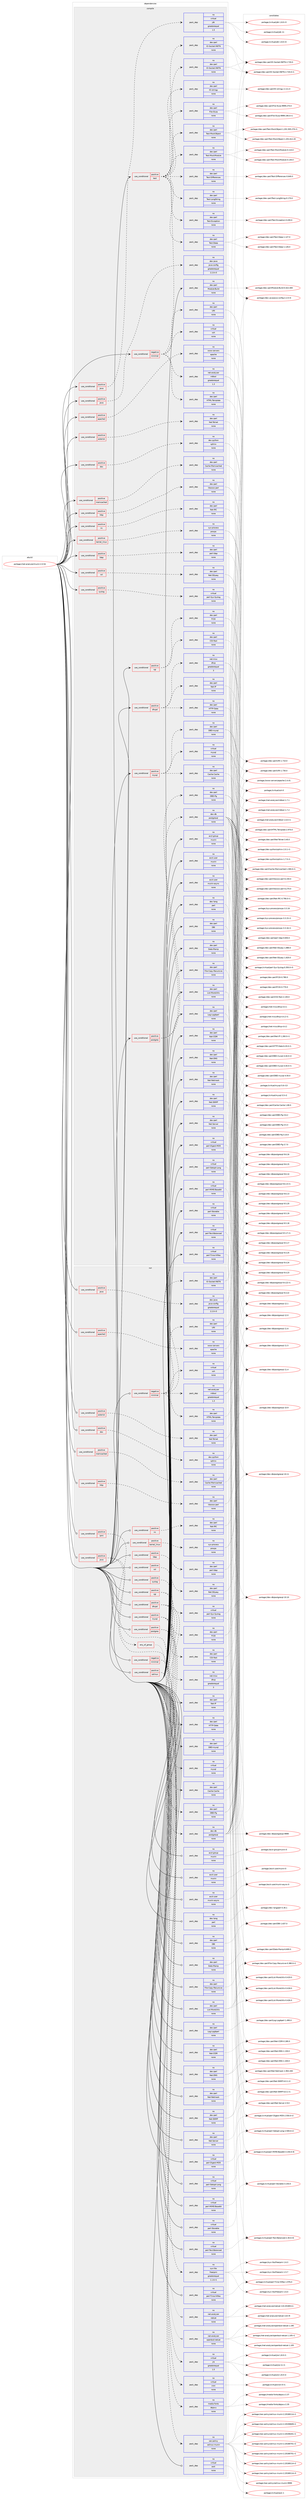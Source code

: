 digraph prolog {

# *************
# Graph options
# *************

newrank=true;
concentrate=true;
compound=true;
graph [rankdir=LR,fontname=Helvetica,fontsize=10,ranksep=1.5];#, ranksep=2.5, nodesep=0.2];
edge  [arrowhead=vee];
node  [fontname=Helvetica,fontsize=10];

# **********
# The ebuild
# **********

subgraph cluster_leftcol {
color=gray;
rank=same;
label=<<i>ebuild</i>>;
id [label="portage://net-analyzer/munin-2.0.54", color=red, width=4, href="../net-analyzer/munin-2.0.54.svg"];
}

# ****************
# The dependencies
# ****************

subgraph cluster_midcol {
color=gray;
label=<<i>dependencies</i>>;
subgraph cluster_compile {
fillcolor="#eeeeee";
style=filled;
label=<<i>compile</i>>;
subgraph cond35641 {
dependency157751 [label=<<TABLE BORDER="0" CELLBORDER="1" CELLSPACING="0" CELLPADDING="4"><TR><TD ROWSPAN="3" CELLPADDING="10">use_conditional</TD></TR><TR><TD>negative</TD></TR><TR><TD>minimal</TD></TR></TABLE>>, shape=none, color=red];
subgraph pack119530 {
dependency157752 [label=<<TABLE BORDER="0" CELLBORDER="1" CELLSPACING="0" CELLPADDING="4" WIDTH="220"><TR><TD ROWSPAN="6" CELLPADDING="30">pack_dep</TD></TR><TR><TD WIDTH="110">no</TD></TR><TR><TD>dev-perl</TD></TR><TR><TD>HTML-Template</TD></TR><TR><TD>none</TD></TR><TR><TD></TD></TR></TABLE>>, shape=none, color=blue];
}
dependency157751:e -> dependency157752:w [weight=20,style="dashed",arrowhead="vee"];
subgraph pack119531 {
dependency157753 [label=<<TABLE BORDER="0" CELLBORDER="1" CELLSPACING="0" CELLPADDING="4" WIDTH="220"><TR><TD ROWSPAN="6" CELLPADDING="30">pack_dep</TD></TR><TR><TD WIDTH="110">no</TD></TR><TR><TD>dev-perl</TD></TR><TR><TD>IO-Socket-INET6</TD></TR><TR><TD>none</TD></TR><TR><TD></TD></TR></TABLE>>, shape=none, color=blue];
}
dependency157751:e -> dependency157753:w [weight=20,style="dashed",arrowhead="vee"];
subgraph pack119532 {
dependency157754 [label=<<TABLE BORDER="0" CELLBORDER="1" CELLSPACING="0" CELLPADDING="4" WIDTH="220"><TR><TD ROWSPAN="6" CELLPADDING="30">pack_dep</TD></TR><TR><TD WIDTH="110">no</TD></TR><TR><TD>dev-perl</TD></TR><TR><TD>URI</TD></TR><TR><TD>none</TD></TR><TR><TD></TD></TR></TABLE>>, shape=none, color=blue];
}
dependency157751:e -> dependency157754:w [weight=20,style="dashed",arrowhead="vee"];
subgraph pack119533 {
dependency157755 [label=<<TABLE BORDER="0" CELLBORDER="1" CELLSPACING="0" CELLPADDING="4" WIDTH="220"><TR><TD ROWSPAN="6" CELLPADDING="30">pack_dep</TD></TR><TR><TD WIDTH="110">no</TD></TR><TR><TD>net-analyzer</TD></TR><TR><TD>rrdtool</TD></TR><TR><TD>greaterequal</TD></TR><TR><TD>1.3</TD></TR></TABLE>>, shape=none, color=blue];
}
dependency157751:e -> dependency157755:w [weight=20,style="dashed",arrowhead="vee"];
subgraph pack119534 {
dependency157756 [label=<<TABLE BORDER="0" CELLBORDER="1" CELLSPACING="0" CELLPADDING="4" WIDTH="220"><TR><TD ROWSPAN="6" CELLPADDING="30">pack_dep</TD></TR><TR><TD WIDTH="110">no</TD></TR><TR><TD>virtual</TD></TR><TR><TD>ssh</TD></TR><TR><TD>none</TD></TR><TR><TD></TD></TR></TABLE>>, shape=none, color=blue];
}
dependency157751:e -> dependency157756:w [weight=20,style="dashed",arrowhead="vee"];
}
id:e -> dependency157751:w [weight=20,style="solid",arrowhead="vee"];
subgraph cond35642 {
dependency157757 [label=<<TABLE BORDER="0" CELLBORDER="1" CELLSPACING="0" CELLPADDING="4"><TR><TD ROWSPAN="3" CELLPADDING="10">use_conditional</TD></TR><TR><TD>positive</TD></TR><TR><TD>apache2</TD></TR></TABLE>>, shape=none, color=red];
subgraph pack119535 {
dependency157758 [label=<<TABLE BORDER="0" CELLBORDER="1" CELLSPACING="0" CELLPADDING="4" WIDTH="220"><TR><TD ROWSPAN="6" CELLPADDING="30">pack_dep</TD></TR><TR><TD WIDTH="110">no</TD></TR><TR><TD>www-servers</TD></TR><TR><TD>apache</TD></TR><TR><TD>none</TD></TR><TR><TD></TD></TR></TABLE>>, shape=none, color=blue];
}
dependency157757:e -> dependency157758:w [weight=20,style="dashed",arrowhead="vee"];
}
id:e -> dependency157757:w [weight=20,style="solid",arrowhead="vee"];
subgraph cond35643 {
dependency157759 [label=<<TABLE BORDER="0" CELLBORDER="1" CELLSPACING="0" CELLPADDING="4"><TR><TD ROWSPAN="3" CELLPADDING="10">use_conditional</TD></TR><TR><TD>positive</TD></TR><TR><TD>asterisk</TD></TR></TABLE>>, shape=none, color=red];
subgraph pack119536 {
dependency157760 [label=<<TABLE BORDER="0" CELLBORDER="1" CELLSPACING="0" CELLPADDING="4" WIDTH="220"><TR><TD ROWSPAN="6" CELLPADDING="30">pack_dep</TD></TR><TR><TD WIDTH="110">no</TD></TR><TR><TD>dev-perl</TD></TR><TR><TD>Net-Telnet</TD></TR><TR><TD>none</TD></TR><TR><TD></TD></TR></TABLE>>, shape=none, color=blue];
}
dependency157759:e -> dependency157760:w [weight=20,style="dashed",arrowhead="vee"];
}
id:e -> dependency157759:w [weight=20,style="solid",arrowhead="vee"];
subgraph cond35644 {
dependency157761 [label=<<TABLE BORDER="0" CELLBORDER="1" CELLSPACING="0" CELLPADDING="4"><TR><TD ROWSPAN="3" CELLPADDING="10">use_conditional</TD></TR><TR><TD>positive</TD></TR><TR><TD>cgi</TD></TR></TABLE>>, shape=none, color=red];
subgraph pack119537 {
dependency157762 [label=<<TABLE BORDER="0" CELLBORDER="1" CELLSPACING="0" CELLPADDING="4" WIDTH="220"><TR><TD ROWSPAN="6" CELLPADDING="30">pack_dep</TD></TR><TR><TD WIDTH="110">no</TD></TR><TR><TD>dev-perl</TD></TR><TR><TD>FCGI</TD></TR><TR><TD>none</TD></TR><TR><TD></TD></TR></TABLE>>, shape=none, color=blue];
}
dependency157761:e -> dependency157762:w [weight=20,style="dashed",arrowhead="vee"];
subgraph pack119538 {
dependency157763 [label=<<TABLE BORDER="0" CELLBORDER="1" CELLSPACING="0" CELLPADDING="4" WIDTH="220"><TR><TD ROWSPAN="6" CELLPADDING="30">pack_dep</TD></TR><TR><TD WIDTH="110">no</TD></TR><TR><TD>dev-perl</TD></TR><TR><TD>CGI-Fast</TD></TR><TR><TD>none</TD></TR><TR><TD></TD></TR></TABLE>>, shape=none, color=blue];
}
dependency157761:e -> dependency157763:w [weight=20,style="dashed",arrowhead="vee"];
}
id:e -> dependency157761:w [weight=20,style="solid",arrowhead="vee"];
subgraph cond35645 {
dependency157764 [label=<<TABLE BORDER="0" CELLBORDER="1" CELLSPACING="0" CELLPADDING="4"><TR><TD ROWSPAN="3" CELLPADDING="10">use_conditional</TD></TR><TR><TD>positive</TD></TR><TR><TD>dhcpd</TD></TR></TABLE>>, shape=none, color=red];
subgraph pack119539 {
dependency157765 [label=<<TABLE BORDER="0" CELLBORDER="1" CELLSPACING="0" CELLPADDING="4" WIDTH="220"><TR><TD ROWSPAN="6" CELLPADDING="30">pack_dep</TD></TR><TR><TD WIDTH="110">no</TD></TR><TR><TD>net-misc</TD></TR><TR><TD>dhcp</TD></TR><TR><TD>greaterequal</TD></TR><TR><TD>3</TD></TR></TABLE>>, shape=none, color=blue];
}
dependency157764:e -> dependency157765:w [weight=20,style="dashed",arrowhead="vee"];
subgraph pack119540 {
dependency157766 [label=<<TABLE BORDER="0" CELLBORDER="1" CELLSPACING="0" CELLPADDING="4" WIDTH="220"><TR><TD ROWSPAN="6" CELLPADDING="30">pack_dep</TD></TR><TR><TD WIDTH="110">no</TD></TR><TR><TD>dev-perl</TD></TR><TR><TD>Net-IP</TD></TR><TR><TD>none</TD></TR><TR><TD></TD></TR></TABLE>>, shape=none, color=blue];
}
dependency157764:e -> dependency157766:w [weight=20,style="dashed",arrowhead="vee"];
subgraph pack119541 {
dependency157767 [label=<<TABLE BORDER="0" CELLBORDER="1" CELLSPACING="0" CELLPADDING="4" WIDTH="220"><TR><TD ROWSPAN="6" CELLPADDING="30">pack_dep</TD></TR><TR><TD WIDTH="110">no</TD></TR><TR><TD>dev-perl</TD></TR><TR><TD>HTTP-Date</TD></TR><TR><TD>none</TD></TR><TR><TD></TD></TR></TABLE>>, shape=none, color=blue];
}
dependency157764:e -> dependency157767:w [weight=20,style="dashed",arrowhead="vee"];
}
id:e -> dependency157764:w [weight=20,style="solid",arrowhead="vee"];
subgraph cond35646 {
dependency157768 [label=<<TABLE BORDER="0" CELLBORDER="1" CELLSPACING="0" CELLPADDING="4"><TR><TD ROWSPAN="3" CELLPADDING="10">use_conditional</TD></TR><TR><TD>positive</TD></TR><TR><TD>doc</TD></TR></TABLE>>, shape=none, color=red];
subgraph pack119542 {
dependency157769 [label=<<TABLE BORDER="0" CELLBORDER="1" CELLSPACING="0" CELLPADDING="4" WIDTH="220"><TR><TD ROWSPAN="6" CELLPADDING="30">pack_dep</TD></TR><TR><TD WIDTH="110">no</TD></TR><TR><TD>dev-python</TD></TR><TR><TD>sphinx</TD></TR><TR><TD>none</TD></TR><TR><TD></TD></TR></TABLE>>, shape=none, color=blue];
}
dependency157768:e -> dependency157769:w [weight=20,style="dashed",arrowhead="vee"];
}
id:e -> dependency157768:w [weight=20,style="solid",arrowhead="vee"];
subgraph cond35647 {
dependency157770 [label=<<TABLE BORDER="0" CELLBORDER="1" CELLSPACING="0" CELLPADDING="4"><TR><TD ROWSPAN="3" CELLPADDING="10">use_conditional</TD></TR><TR><TD>positive</TD></TR><TR><TD>http</TD></TR></TABLE>>, shape=none, color=red];
subgraph pack119543 {
dependency157771 [label=<<TABLE BORDER="0" CELLBORDER="1" CELLSPACING="0" CELLPADDING="4" WIDTH="220"><TR><TD ROWSPAN="6" CELLPADDING="30">pack_dep</TD></TR><TR><TD WIDTH="110">no</TD></TR><TR><TD>dev-perl</TD></TR><TR><TD>libwww-perl</TD></TR><TR><TD>none</TD></TR><TR><TD></TD></TR></TABLE>>, shape=none, color=blue];
}
dependency157770:e -> dependency157771:w [weight=20,style="dashed",arrowhead="vee"];
}
id:e -> dependency157770:w [weight=20,style="solid",arrowhead="vee"];
subgraph cond35648 {
dependency157772 [label=<<TABLE BORDER="0" CELLBORDER="1" CELLSPACING="0" CELLPADDING="4"><TR><TD ROWSPAN="3" CELLPADDING="10">use_conditional</TD></TR><TR><TD>positive</TD></TR><TR><TD>irc</TD></TR></TABLE>>, shape=none, color=red];
subgraph pack119544 {
dependency157773 [label=<<TABLE BORDER="0" CELLBORDER="1" CELLSPACING="0" CELLPADDING="4" WIDTH="220"><TR><TD ROWSPAN="6" CELLPADDING="30">pack_dep</TD></TR><TR><TD WIDTH="110">no</TD></TR><TR><TD>dev-perl</TD></TR><TR><TD>Net-IRC</TD></TR><TR><TD>none</TD></TR><TR><TD></TD></TR></TABLE>>, shape=none, color=blue];
}
dependency157772:e -> dependency157773:w [weight=20,style="dashed",arrowhead="vee"];
}
id:e -> dependency157772:w [weight=20,style="solid",arrowhead="vee"];
subgraph cond35649 {
dependency157774 [label=<<TABLE BORDER="0" CELLBORDER="1" CELLSPACING="0" CELLPADDING="4"><TR><TD ROWSPAN="3" CELLPADDING="10">use_conditional</TD></TR><TR><TD>positive</TD></TR><TR><TD>java</TD></TR></TABLE>>, shape=none, color=red];
subgraph pack119545 {
dependency157775 [label=<<TABLE BORDER="0" CELLBORDER="1" CELLSPACING="0" CELLPADDING="4" WIDTH="220"><TR><TD ROWSPAN="6" CELLPADDING="30">pack_dep</TD></TR><TR><TD WIDTH="110">no</TD></TR><TR><TD>dev-java</TD></TR><TR><TD>java-config</TD></TR><TR><TD>greaterequal</TD></TR><TR><TD>2.2.0-r3</TD></TR></TABLE>>, shape=none, color=blue];
}
dependency157774:e -> dependency157775:w [weight=20,style="dashed",arrowhead="vee"];
}
id:e -> dependency157774:w [weight=20,style="solid",arrowhead="vee"];
subgraph cond35650 {
dependency157776 [label=<<TABLE BORDER="0" CELLBORDER="1" CELLSPACING="0" CELLPADDING="4"><TR><TD ROWSPAN="3" CELLPADDING="10">use_conditional</TD></TR><TR><TD>positive</TD></TR><TR><TD>java</TD></TR></TABLE>>, shape=none, color=red];
subgraph pack119546 {
dependency157777 [label=<<TABLE BORDER="0" CELLBORDER="1" CELLSPACING="0" CELLPADDING="4" WIDTH="220"><TR><TD ROWSPAN="6" CELLPADDING="30">pack_dep</TD></TR><TR><TD WIDTH="110">no</TD></TR><TR><TD>virtual</TD></TR><TR><TD>jdk</TD></TR><TR><TD>greaterequal</TD></TR><TR><TD>1.5</TD></TR></TABLE>>, shape=none, color=blue];
}
dependency157776:e -> dependency157777:w [weight=20,style="dashed",arrowhead="vee"];
}
id:e -> dependency157776:w [weight=20,style="solid",arrowhead="vee"];
subgraph cond35651 {
dependency157778 [label=<<TABLE BORDER="0" CELLBORDER="1" CELLSPACING="0" CELLPADDING="4"><TR><TD ROWSPAN="3" CELLPADDING="10">use_conditional</TD></TR><TR><TD>positive</TD></TR><TR><TD>kernel_linux</TD></TR></TABLE>>, shape=none, color=red];
subgraph pack119547 {
dependency157779 [label=<<TABLE BORDER="0" CELLBORDER="1" CELLSPACING="0" CELLPADDING="4" WIDTH="220"><TR><TD ROWSPAN="6" CELLPADDING="30">pack_dep</TD></TR><TR><TD WIDTH="110">no</TD></TR><TR><TD>sys-process</TD></TR><TR><TD>procps</TD></TR><TR><TD>none</TD></TR><TR><TD></TD></TR></TABLE>>, shape=none, color=blue];
}
dependency157778:e -> dependency157779:w [weight=20,style="dashed",arrowhead="vee"];
}
id:e -> dependency157778:w [weight=20,style="solid",arrowhead="vee"];
subgraph cond35652 {
dependency157780 [label=<<TABLE BORDER="0" CELLBORDER="1" CELLSPACING="0" CELLPADDING="4"><TR><TD ROWSPAN="3" CELLPADDING="10">use_conditional</TD></TR><TR><TD>positive</TD></TR><TR><TD>ldap</TD></TR></TABLE>>, shape=none, color=red];
subgraph pack119548 {
dependency157781 [label=<<TABLE BORDER="0" CELLBORDER="1" CELLSPACING="0" CELLPADDING="4" WIDTH="220"><TR><TD ROWSPAN="6" CELLPADDING="30">pack_dep</TD></TR><TR><TD WIDTH="110">no</TD></TR><TR><TD>dev-perl</TD></TR><TR><TD>perl-ldap</TD></TR><TR><TD>none</TD></TR><TR><TD></TD></TR></TABLE>>, shape=none, color=blue];
}
dependency157780:e -> dependency157781:w [weight=20,style="dashed",arrowhead="vee"];
}
id:e -> dependency157780:w [weight=20,style="solid",arrowhead="vee"];
subgraph cond35653 {
dependency157782 [label=<<TABLE BORDER="0" CELLBORDER="1" CELLSPACING="0" CELLPADDING="4"><TR><TD ROWSPAN="3" CELLPADDING="10">use_conditional</TD></TR><TR><TD>positive</TD></TR><TR><TD>memcached</TD></TR></TABLE>>, shape=none, color=red];
subgraph pack119549 {
dependency157783 [label=<<TABLE BORDER="0" CELLBORDER="1" CELLSPACING="0" CELLPADDING="4" WIDTH="220"><TR><TD ROWSPAN="6" CELLPADDING="30">pack_dep</TD></TR><TR><TD WIDTH="110">no</TD></TR><TR><TD>dev-perl</TD></TR><TR><TD>Cache-Memcached</TD></TR><TR><TD>none</TD></TR><TR><TD></TD></TR></TABLE>>, shape=none, color=blue];
}
dependency157782:e -> dependency157783:w [weight=20,style="dashed",arrowhead="vee"];
}
id:e -> dependency157782:w [weight=20,style="solid",arrowhead="vee"];
subgraph cond35654 {
dependency157784 [label=<<TABLE BORDER="0" CELLBORDER="1" CELLSPACING="0" CELLPADDING="4"><TR><TD ROWSPAN="3" CELLPADDING="10">use_conditional</TD></TR><TR><TD>positive</TD></TR><TR><TD>mysql</TD></TR></TABLE>>, shape=none, color=red];
subgraph pack119550 {
dependency157785 [label=<<TABLE BORDER="0" CELLBORDER="1" CELLSPACING="0" CELLPADDING="4" WIDTH="220"><TR><TD ROWSPAN="6" CELLPADDING="30">pack_dep</TD></TR><TR><TD WIDTH="110">no</TD></TR><TR><TD>virtual</TD></TR><TR><TD>mysql</TD></TR><TR><TD>none</TD></TR><TR><TD></TD></TR></TABLE>>, shape=none, color=blue];
}
dependency157784:e -> dependency157785:w [weight=20,style="dashed",arrowhead="vee"];
subgraph pack119551 {
dependency157786 [label=<<TABLE BORDER="0" CELLBORDER="1" CELLSPACING="0" CELLPADDING="4" WIDTH="220"><TR><TD ROWSPAN="6" CELLPADDING="30">pack_dep</TD></TR><TR><TD WIDTH="110">no</TD></TR><TR><TD>dev-perl</TD></TR><TR><TD>Cache-Cache</TD></TR><TR><TD>none</TD></TR><TR><TD></TD></TR></TABLE>>, shape=none, color=blue];
}
dependency157784:e -> dependency157786:w [weight=20,style="dashed",arrowhead="vee"];
subgraph pack119552 {
dependency157787 [label=<<TABLE BORDER="0" CELLBORDER="1" CELLSPACING="0" CELLPADDING="4" WIDTH="220"><TR><TD ROWSPAN="6" CELLPADDING="30">pack_dep</TD></TR><TR><TD WIDTH="110">no</TD></TR><TR><TD>dev-perl</TD></TR><TR><TD>DBD-mysql</TD></TR><TR><TD>none</TD></TR><TR><TD></TD></TR></TABLE>>, shape=none, color=blue];
}
dependency157784:e -> dependency157787:w [weight=20,style="dashed",arrowhead="vee"];
}
id:e -> dependency157784:w [weight=20,style="solid",arrowhead="vee"];
subgraph cond35655 {
dependency157788 [label=<<TABLE BORDER="0" CELLBORDER="1" CELLSPACING="0" CELLPADDING="4"><TR><TD ROWSPAN="3" CELLPADDING="10">use_conditional</TD></TR><TR><TD>positive</TD></TR><TR><TD>postgres</TD></TR></TABLE>>, shape=none, color=red];
subgraph pack119553 {
dependency157789 [label=<<TABLE BORDER="0" CELLBORDER="1" CELLSPACING="0" CELLPADDING="4" WIDTH="220"><TR><TD ROWSPAN="6" CELLPADDING="30">pack_dep</TD></TR><TR><TD WIDTH="110">no</TD></TR><TR><TD>dev-perl</TD></TR><TR><TD>DBD-Pg</TD></TR><TR><TD>none</TD></TR><TR><TD></TD></TR></TABLE>>, shape=none, color=blue];
}
dependency157788:e -> dependency157789:w [weight=20,style="dashed",arrowhead="vee"];
subgraph pack119554 {
dependency157790 [label=<<TABLE BORDER="0" CELLBORDER="1" CELLSPACING="0" CELLPADDING="4" WIDTH="220"><TR><TD ROWSPAN="6" CELLPADDING="30">pack_dep</TD></TR><TR><TD WIDTH="110">no</TD></TR><TR><TD>dev-db</TD></TR><TR><TD>postgresql</TD></TR><TR><TD>none</TD></TR><TR><TD></TD></TR></TABLE>>, shape=none, color=blue];
}
dependency157788:e -> dependency157790:w [weight=20,style="dashed",arrowhead="vee"];
}
id:e -> dependency157788:w [weight=20,style="solid",arrowhead="vee"];
subgraph cond35656 {
dependency157791 [label=<<TABLE BORDER="0" CELLBORDER="1" CELLSPACING="0" CELLPADDING="4"><TR><TD ROWSPAN="3" CELLPADDING="10">use_conditional</TD></TR><TR><TD>positive</TD></TR><TR><TD>ssl</TD></TR></TABLE>>, shape=none, color=red];
subgraph pack119555 {
dependency157792 [label=<<TABLE BORDER="0" CELLBORDER="1" CELLSPACING="0" CELLPADDING="4" WIDTH="220"><TR><TD ROWSPAN="6" CELLPADDING="30">pack_dep</TD></TR><TR><TD WIDTH="110">no</TD></TR><TR><TD>dev-perl</TD></TR><TR><TD>Net-SSLeay</TD></TR><TR><TD>none</TD></TR><TR><TD></TD></TR></TABLE>>, shape=none, color=blue];
}
dependency157791:e -> dependency157792:w [weight=20,style="dashed",arrowhead="vee"];
}
id:e -> dependency157791:w [weight=20,style="solid",arrowhead="vee"];
subgraph cond35657 {
dependency157793 [label=<<TABLE BORDER="0" CELLBORDER="1" CELLSPACING="0" CELLPADDING="4"><TR><TD ROWSPAN="3" CELLPADDING="10">use_conditional</TD></TR><TR><TD>positive</TD></TR><TR><TD>syslog</TD></TR></TABLE>>, shape=none, color=red];
subgraph pack119556 {
dependency157794 [label=<<TABLE BORDER="0" CELLBORDER="1" CELLSPACING="0" CELLPADDING="4" WIDTH="220"><TR><TD ROWSPAN="6" CELLPADDING="30">pack_dep</TD></TR><TR><TD WIDTH="110">no</TD></TR><TR><TD>virtual</TD></TR><TR><TD>perl-Sys-Syslog</TD></TR><TR><TD>none</TD></TR><TR><TD></TD></TR></TABLE>>, shape=none, color=blue];
}
dependency157793:e -> dependency157794:w [weight=20,style="dashed",arrowhead="vee"];
}
id:e -> dependency157793:w [weight=20,style="solid",arrowhead="vee"];
subgraph cond35658 {
dependency157795 [label=<<TABLE BORDER="0" CELLBORDER="1" CELLSPACING="0" CELLPADDING="4"><TR><TD ROWSPAN="3" CELLPADDING="10">use_conditional</TD></TR><TR><TD>positive</TD></TR><TR><TD>test</TD></TR></TABLE>>, shape=none, color=red];
subgraph pack119557 {
dependency157796 [label=<<TABLE BORDER="0" CELLBORDER="1" CELLSPACING="0" CELLPADDING="4" WIDTH="220"><TR><TD ROWSPAN="6" CELLPADDING="30">pack_dep</TD></TR><TR><TD WIDTH="110">no</TD></TR><TR><TD>dev-perl</TD></TR><TR><TD>Test-Deep</TD></TR><TR><TD>none</TD></TR><TR><TD></TD></TR></TABLE>>, shape=none, color=blue];
}
dependency157795:e -> dependency157796:w [weight=20,style="dashed",arrowhead="vee"];
subgraph pack119558 {
dependency157797 [label=<<TABLE BORDER="0" CELLBORDER="1" CELLSPACING="0" CELLPADDING="4" WIDTH="220"><TR><TD ROWSPAN="6" CELLPADDING="30">pack_dep</TD></TR><TR><TD WIDTH="110">no</TD></TR><TR><TD>dev-perl</TD></TR><TR><TD>Test-Exception</TD></TR><TR><TD>none</TD></TR><TR><TD></TD></TR></TABLE>>, shape=none, color=blue];
}
dependency157795:e -> dependency157797:w [weight=20,style="dashed",arrowhead="vee"];
subgraph pack119559 {
dependency157798 [label=<<TABLE BORDER="0" CELLBORDER="1" CELLSPACING="0" CELLPADDING="4" WIDTH="220"><TR><TD ROWSPAN="6" CELLPADDING="30">pack_dep</TD></TR><TR><TD WIDTH="110">no</TD></TR><TR><TD>dev-perl</TD></TR><TR><TD>Test-LongString</TD></TR><TR><TD>none</TD></TR><TR><TD></TD></TR></TABLE>>, shape=none, color=blue];
}
dependency157795:e -> dependency157798:w [weight=20,style="dashed",arrowhead="vee"];
subgraph pack119560 {
dependency157799 [label=<<TABLE BORDER="0" CELLBORDER="1" CELLSPACING="0" CELLPADDING="4" WIDTH="220"><TR><TD ROWSPAN="6" CELLPADDING="30">pack_dep</TD></TR><TR><TD WIDTH="110">no</TD></TR><TR><TD>dev-perl</TD></TR><TR><TD>Test-Differences</TD></TR><TR><TD>none</TD></TR><TR><TD></TD></TR></TABLE>>, shape=none, color=blue];
}
dependency157795:e -> dependency157799:w [weight=20,style="dashed",arrowhead="vee"];
subgraph pack119561 {
dependency157800 [label=<<TABLE BORDER="0" CELLBORDER="1" CELLSPACING="0" CELLPADDING="4" WIDTH="220"><TR><TD ROWSPAN="6" CELLPADDING="30">pack_dep</TD></TR><TR><TD WIDTH="110">no</TD></TR><TR><TD>dev-perl</TD></TR><TR><TD>Test-MockModule</TD></TR><TR><TD>none</TD></TR><TR><TD></TD></TR></TABLE>>, shape=none, color=blue];
}
dependency157795:e -> dependency157800:w [weight=20,style="dashed",arrowhead="vee"];
subgraph pack119562 {
dependency157801 [label=<<TABLE BORDER="0" CELLBORDER="1" CELLSPACING="0" CELLPADDING="4" WIDTH="220"><TR><TD ROWSPAN="6" CELLPADDING="30">pack_dep</TD></TR><TR><TD WIDTH="110">no</TD></TR><TR><TD>dev-perl</TD></TR><TR><TD>Test-MockObject</TD></TR><TR><TD>none</TD></TR><TR><TD></TD></TR></TABLE>>, shape=none, color=blue];
}
dependency157795:e -> dependency157801:w [weight=20,style="dashed",arrowhead="vee"];
subgraph pack119563 {
dependency157802 [label=<<TABLE BORDER="0" CELLBORDER="1" CELLSPACING="0" CELLPADDING="4" WIDTH="220"><TR><TD ROWSPAN="6" CELLPADDING="30">pack_dep</TD></TR><TR><TD WIDTH="110">no</TD></TR><TR><TD>dev-perl</TD></TR><TR><TD>File-Slurp</TD></TR><TR><TD>none</TD></TR><TR><TD></TD></TR></TABLE>>, shape=none, color=blue];
}
dependency157795:e -> dependency157802:w [weight=20,style="dashed",arrowhead="vee"];
subgraph pack119564 {
dependency157803 [label=<<TABLE BORDER="0" CELLBORDER="1" CELLSPACING="0" CELLPADDING="4" WIDTH="220"><TR><TD ROWSPAN="6" CELLPADDING="30">pack_dep</TD></TR><TR><TD WIDTH="110">no</TD></TR><TR><TD>dev-perl</TD></TR><TR><TD>IO-stringy</TD></TR><TR><TD>none</TD></TR><TR><TD></TD></TR></TABLE>>, shape=none, color=blue];
}
dependency157795:e -> dependency157803:w [weight=20,style="dashed",arrowhead="vee"];
subgraph pack119565 {
dependency157804 [label=<<TABLE BORDER="0" CELLBORDER="1" CELLSPACING="0" CELLPADDING="4" WIDTH="220"><TR><TD ROWSPAN="6" CELLPADDING="30">pack_dep</TD></TR><TR><TD WIDTH="110">no</TD></TR><TR><TD>dev-perl</TD></TR><TR><TD>IO-Socket-INET6</TD></TR><TR><TD>none</TD></TR><TR><TD></TD></TR></TABLE>>, shape=none, color=blue];
}
dependency157795:e -> dependency157804:w [weight=20,style="dashed",arrowhead="vee"];
}
id:e -> dependency157795:w [weight=20,style="solid",arrowhead="vee"];
subgraph pack119566 {
dependency157805 [label=<<TABLE BORDER="0" CELLBORDER="1" CELLSPACING="0" CELLPADDING="4" WIDTH="220"><TR><TD ROWSPAN="6" CELLPADDING="30">pack_dep</TD></TR><TR><TD WIDTH="110">no</TD></TR><TR><TD>acct-group</TD></TR><TR><TD>munin</TD></TR><TR><TD>none</TD></TR><TR><TD></TD></TR></TABLE>>, shape=none, color=blue];
}
id:e -> dependency157805:w [weight=20,style="solid",arrowhead="vee"];
subgraph pack119567 {
dependency157806 [label=<<TABLE BORDER="0" CELLBORDER="1" CELLSPACING="0" CELLPADDING="4" WIDTH="220"><TR><TD ROWSPAN="6" CELLPADDING="30">pack_dep</TD></TR><TR><TD WIDTH="110">no</TD></TR><TR><TD>acct-user</TD></TR><TR><TD>munin</TD></TR><TR><TD>none</TD></TR><TR><TD></TD></TR></TABLE>>, shape=none, color=blue];
}
id:e -> dependency157806:w [weight=20,style="solid",arrowhead="vee"];
subgraph pack119568 {
dependency157807 [label=<<TABLE BORDER="0" CELLBORDER="1" CELLSPACING="0" CELLPADDING="4" WIDTH="220"><TR><TD ROWSPAN="6" CELLPADDING="30">pack_dep</TD></TR><TR><TD WIDTH="110">no</TD></TR><TR><TD>acct-user</TD></TR><TR><TD>munin-async</TD></TR><TR><TD>none</TD></TR><TR><TD></TD></TR></TABLE>>, shape=none, color=blue];
}
id:e -> dependency157807:w [weight=20,style="solid",arrowhead="vee"];
subgraph pack119569 {
dependency157808 [label=<<TABLE BORDER="0" CELLBORDER="1" CELLSPACING="0" CELLPADDING="4" WIDTH="220"><TR><TD ROWSPAN="6" CELLPADDING="30">pack_dep</TD></TR><TR><TD WIDTH="110">no</TD></TR><TR><TD>dev-lang</TD></TR><TR><TD>perl</TD></TR><TR><TD>none</TD></TR><TR><TD></TD></TR></TABLE>>, shape=none, color=blue];
}
id:e -> dependency157808:w [weight=20,style="solid",arrowhead="vee"];
subgraph pack119570 {
dependency157809 [label=<<TABLE BORDER="0" CELLBORDER="1" CELLSPACING="0" CELLPADDING="4" WIDTH="220"><TR><TD ROWSPAN="6" CELLPADDING="30">pack_dep</TD></TR><TR><TD WIDTH="110">no</TD></TR><TR><TD>dev-perl</TD></TR><TR><TD>DBI</TD></TR><TR><TD>none</TD></TR><TR><TD></TD></TR></TABLE>>, shape=none, color=blue];
}
id:e -> dependency157809:w [weight=20,style="solid",arrowhead="vee"];
subgraph pack119571 {
dependency157810 [label=<<TABLE BORDER="0" CELLBORDER="1" CELLSPACING="0" CELLPADDING="4" WIDTH="220"><TR><TD ROWSPAN="6" CELLPADDING="30">pack_dep</TD></TR><TR><TD WIDTH="110">no</TD></TR><TR><TD>dev-perl</TD></TR><TR><TD>Date-Manip</TD></TR><TR><TD>none</TD></TR><TR><TD></TD></TR></TABLE>>, shape=none, color=blue];
}
id:e -> dependency157810:w [weight=20,style="solid",arrowhead="vee"];
subgraph pack119572 {
dependency157811 [label=<<TABLE BORDER="0" CELLBORDER="1" CELLSPACING="0" CELLPADDING="4" WIDTH="220"><TR><TD ROWSPAN="6" CELLPADDING="30">pack_dep</TD></TR><TR><TD WIDTH="110">no</TD></TR><TR><TD>dev-perl</TD></TR><TR><TD>File-Copy-Recursive</TD></TR><TR><TD>none</TD></TR><TR><TD></TD></TR></TABLE>>, shape=none, color=blue];
}
id:e -> dependency157811:w [weight=20,style="solid",arrowhead="vee"];
subgraph pack119573 {
dependency157812 [label=<<TABLE BORDER="0" CELLBORDER="1" CELLSPACING="0" CELLPADDING="4" WIDTH="220"><TR><TD ROWSPAN="6" CELLPADDING="30">pack_dep</TD></TR><TR><TD WIDTH="110">no</TD></TR><TR><TD>dev-perl</TD></TR><TR><TD>List-MoreUtils</TD></TR><TR><TD>none</TD></TR><TR><TD></TD></TR></TABLE>>, shape=none, color=blue];
}
id:e -> dependency157812:w [weight=20,style="solid",arrowhead="vee"];
subgraph pack119574 {
dependency157813 [label=<<TABLE BORDER="0" CELLBORDER="1" CELLSPACING="0" CELLPADDING="4" WIDTH="220"><TR><TD ROWSPAN="6" CELLPADDING="30">pack_dep</TD></TR><TR><TD WIDTH="110">no</TD></TR><TR><TD>dev-perl</TD></TR><TR><TD>Log-Log4perl</TD></TR><TR><TD>none</TD></TR><TR><TD></TD></TR></TABLE>>, shape=none, color=blue];
}
id:e -> dependency157813:w [weight=20,style="solid",arrowhead="vee"];
subgraph pack119575 {
dependency157814 [label=<<TABLE BORDER="0" CELLBORDER="1" CELLSPACING="0" CELLPADDING="4" WIDTH="220"><TR><TD ROWSPAN="6" CELLPADDING="30">pack_dep</TD></TR><TR><TD WIDTH="110">no</TD></TR><TR><TD>dev-perl</TD></TR><TR><TD>Module-Build</TD></TR><TR><TD>none</TD></TR><TR><TD></TD></TR></TABLE>>, shape=none, color=blue];
}
id:e -> dependency157814:w [weight=20,style="solid",arrowhead="vee"];
subgraph pack119576 {
dependency157815 [label=<<TABLE BORDER="0" CELLBORDER="1" CELLSPACING="0" CELLPADDING="4" WIDTH="220"><TR><TD ROWSPAN="6" CELLPADDING="30">pack_dep</TD></TR><TR><TD WIDTH="110">no</TD></TR><TR><TD>dev-perl</TD></TR><TR><TD>Net-CIDR</TD></TR><TR><TD>none</TD></TR><TR><TD></TD></TR></TABLE>>, shape=none, color=blue];
}
id:e -> dependency157815:w [weight=20,style="solid",arrowhead="vee"];
subgraph pack119577 {
dependency157816 [label=<<TABLE BORDER="0" CELLBORDER="1" CELLSPACING="0" CELLPADDING="4" WIDTH="220"><TR><TD ROWSPAN="6" CELLPADDING="30">pack_dep</TD></TR><TR><TD WIDTH="110">no</TD></TR><TR><TD>dev-perl</TD></TR><TR><TD>Net-DNS</TD></TR><TR><TD>none</TD></TR><TR><TD></TD></TR></TABLE>>, shape=none, color=blue];
}
id:e -> dependency157816:w [weight=20,style="solid",arrowhead="vee"];
subgraph pack119578 {
dependency157817 [label=<<TABLE BORDER="0" CELLBORDER="1" CELLSPACING="0" CELLPADDING="4" WIDTH="220"><TR><TD ROWSPAN="6" CELLPADDING="30">pack_dep</TD></TR><TR><TD WIDTH="110">no</TD></TR><TR><TD>dev-perl</TD></TR><TR><TD>Net-Netmask</TD></TR><TR><TD>none</TD></TR><TR><TD></TD></TR></TABLE>>, shape=none, color=blue];
}
id:e -> dependency157817:w [weight=20,style="solid",arrowhead="vee"];
subgraph pack119579 {
dependency157818 [label=<<TABLE BORDER="0" CELLBORDER="1" CELLSPACING="0" CELLPADDING="4" WIDTH="220"><TR><TD ROWSPAN="6" CELLPADDING="30">pack_dep</TD></TR><TR><TD WIDTH="110">no</TD></TR><TR><TD>dev-perl</TD></TR><TR><TD>Net-SNMP</TD></TR><TR><TD>none</TD></TR><TR><TD></TD></TR></TABLE>>, shape=none, color=blue];
}
id:e -> dependency157818:w [weight=20,style="solid",arrowhead="vee"];
subgraph pack119580 {
dependency157819 [label=<<TABLE BORDER="0" CELLBORDER="1" CELLSPACING="0" CELLPADDING="4" WIDTH="220"><TR><TD ROWSPAN="6" CELLPADDING="30">pack_dep</TD></TR><TR><TD WIDTH="110">no</TD></TR><TR><TD>dev-perl</TD></TR><TR><TD>Net-Server</TD></TR><TR><TD>none</TD></TR><TR><TD></TD></TR></TABLE>>, shape=none, color=blue];
}
id:e -> dependency157819:w [weight=20,style="solid",arrowhead="vee"];
subgraph pack119581 {
dependency157820 [label=<<TABLE BORDER="0" CELLBORDER="1" CELLSPACING="0" CELLPADDING="4" WIDTH="220"><TR><TD ROWSPAN="6" CELLPADDING="30">pack_dep</TD></TR><TR><TD WIDTH="110">no</TD></TR><TR><TD>virtual</TD></TR><TR><TD>perl-Digest-MD5</TD></TR><TR><TD>none</TD></TR><TR><TD></TD></TR></TABLE>>, shape=none, color=blue];
}
id:e -> dependency157820:w [weight=20,style="solid",arrowhead="vee"];
subgraph pack119582 {
dependency157821 [label=<<TABLE BORDER="0" CELLBORDER="1" CELLSPACING="0" CELLPADDING="4" WIDTH="220"><TR><TD ROWSPAN="6" CELLPADDING="30">pack_dep</TD></TR><TR><TD WIDTH="110">no</TD></TR><TR><TD>virtual</TD></TR><TR><TD>perl-Getopt-Long</TD></TR><TR><TD>none</TD></TR><TR><TD></TD></TR></TABLE>>, shape=none, color=blue];
}
id:e -> dependency157821:w [weight=20,style="solid",arrowhead="vee"];
subgraph pack119583 {
dependency157822 [label=<<TABLE BORDER="0" CELLBORDER="1" CELLSPACING="0" CELLPADDING="4" WIDTH="220"><TR><TD ROWSPAN="6" CELLPADDING="30">pack_dep</TD></TR><TR><TD WIDTH="110">no</TD></TR><TR><TD>virtual</TD></TR><TR><TD>perl-MIME-Base64</TD></TR><TR><TD>none</TD></TR><TR><TD></TD></TR></TABLE>>, shape=none, color=blue];
}
id:e -> dependency157822:w [weight=20,style="solid",arrowhead="vee"];
subgraph pack119584 {
dependency157823 [label=<<TABLE BORDER="0" CELLBORDER="1" CELLSPACING="0" CELLPADDING="4" WIDTH="220"><TR><TD ROWSPAN="6" CELLPADDING="30">pack_dep</TD></TR><TR><TD WIDTH="110">no</TD></TR><TR><TD>virtual</TD></TR><TR><TD>perl-Storable</TD></TR><TR><TD>none</TD></TR><TR><TD></TD></TR></TABLE>>, shape=none, color=blue];
}
id:e -> dependency157823:w [weight=20,style="solid",arrowhead="vee"];
subgraph pack119585 {
dependency157824 [label=<<TABLE BORDER="0" CELLBORDER="1" CELLSPACING="0" CELLPADDING="4" WIDTH="220"><TR><TD ROWSPAN="6" CELLPADDING="30">pack_dep</TD></TR><TR><TD WIDTH="110">no</TD></TR><TR><TD>virtual</TD></TR><TR><TD>perl-Text-Balanced</TD></TR><TR><TD>none</TD></TR><TR><TD></TD></TR></TABLE>>, shape=none, color=blue];
}
id:e -> dependency157824:w [weight=20,style="solid",arrowhead="vee"];
subgraph pack119586 {
dependency157825 [label=<<TABLE BORDER="0" CELLBORDER="1" CELLSPACING="0" CELLPADDING="4" WIDTH="220"><TR><TD ROWSPAN="6" CELLPADDING="30">pack_dep</TD></TR><TR><TD WIDTH="110">no</TD></TR><TR><TD>virtual</TD></TR><TR><TD>perl-Time-HiRes</TD></TR><TR><TD>none</TD></TR><TR><TD></TD></TR></TABLE>>, shape=none, color=blue];
}
id:e -> dependency157825:w [weight=20,style="solid",arrowhead="vee"];
}
subgraph cluster_compileandrun {
fillcolor="#eeeeee";
style=filled;
label=<<i>compile and run</i>>;
}
subgraph cluster_run {
fillcolor="#eeeeee";
style=filled;
label=<<i>run</i>>;
subgraph cond35659 {
dependency157826 [label=<<TABLE BORDER="0" CELLBORDER="1" CELLSPACING="0" CELLPADDING="4"><TR><TD ROWSPAN="3" CELLPADDING="10">use_conditional</TD></TR><TR><TD>negative</TD></TR><TR><TD>minimal</TD></TR></TABLE>>, shape=none, color=red];
subgraph pack119587 {
dependency157827 [label=<<TABLE BORDER="0" CELLBORDER="1" CELLSPACING="0" CELLPADDING="4" WIDTH="220"><TR><TD ROWSPAN="6" CELLPADDING="30">pack_dep</TD></TR><TR><TD WIDTH="110">no</TD></TR><TR><TD>dev-perl</TD></TR><TR><TD>HTML-Template</TD></TR><TR><TD>none</TD></TR><TR><TD></TD></TR></TABLE>>, shape=none, color=blue];
}
dependency157826:e -> dependency157827:w [weight=20,style="dashed",arrowhead="vee"];
subgraph pack119588 {
dependency157828 [label=<<TABLE BORDER="0" CELLBORDER="1" CELLSPACING="0" CELLPADDING="4" WIDTH="220"><TR><TD ROWSPAN="6" CELLPADDING="30">pack_dep</TD></TR><TR><TD WIDTH="110">no</TD></TR><TR><TD>dev-perl</TD></TR><TR><TD>IO-Socket-INET6</TD></TR><TR><TD>none</TD></TR><TR><TD></TD></TR></TABLE>>, shape=none, color=blue];
}
dependency157826:e -> dependency157828:w [weight=20,style="dashed",arrowhead="vee"];
subgraph pack119589 {
dependency157829 [label=<<TABLE BORDER="0" CELLBORDER="1" CELLSPACING="0" CELLPADDING="4" WIDTH="220"><TR><TD ROWSPAN="6" CELLPADDING="30">pack_dep</TD></TR><TR><TD WIDTH="110">no</TD></TR><TR><TD>dev-perl</TD></TR><TR><TD>URI</TD></TR><TR><TD>none</TD></TR><TR><TD></TD></TR></TABLE>>, shape=none, color=blue];
}
dependency157826:e -> dependency157829:w [weight=20,style="dashed",arrowhead="vee"];
subgraph pack119590 {
dependency157830 [label=<<TABLE BORDER="0" CELLBORDER="1" CELLSPACING="0" CELLPADDING="4" WIDTH="220"><TR><TD ROWSPAN="6" CELLPADDING="30">pack_dep</TD></TR><TR><TD WIDTH="110">no</TD></TR><TR><TD>net-analyzer</TD></TR><TR><TD>rrdtool</TD></TR><TR><TD>greaterequal</TD></TR><TR><TD>1.3</TD></TR></TABLE>>, shape=none, color=blue];
}
dependency157826:e -> dependency157830:w [weight=20,style="dashed",arrowhead="vee"];
subgraph pack119591 {
dependency157831 [label=<<TABLE BORDER="0" CELLBORDER="1" CELLSPACING="0" CELLPADDING="4" WIDTH="220"><TR><TD ROWSPAN="6" CELLPADDING="30">pack_dep</TD></TR><TR><TD WIDTH="110">no</TD></TR><TR><TD>virtual</TD></TR><TR><TD>ssh</TD></TR><TR><TD>none</TD></TR><TR><TD></TD></TR></TABLE>>, shape=none, color=blue];
}
dependency157826:e -> dependency157831:w [weight=20,style="dashed",arrowhead="vee"];
}
id:e -> dependency157826:w [weight=20,style="solid",arrowhead="odot"];
subgraph cond35660 {
dependency157832 [label=<<TABLE BORDER="0" CELLBORDER="1" CELLSPACING="0" CELLPADDING="4"><TR><TD ROWSPAN="3" CELLPADDING="10">use_conditional</TD></TR><TR><TD>negative</TD></TR><TR><TD>minimal</TD></TR></TABLE>>, shape=none, color=red];
subgraph pack119592 {
dependency157833 [label=<<TABLE BORDER="0" CELLBORDER="1" CELLSPACING="0" CELLPADDING="4" WIDTH="220"><TR><TD ROWSPAN="6" CELLPADDING="30">pack_dep</TD></TR><TR><TD WIDTH="110">no</TD></TR><TR><TD>virtual</TD></TR><TR><TD>cron</TD></TR><TR><TD>none</TD></TR><TR><TD></TD></TR></TABLE>>, shape=none, color=blue];
}
dependency157832:e -> dependency157833:w [weight=20,style="dashed",arrowhead="vee"];
subgraph pack119593 {
dependency157834 [label=<<TABLE BORDER="0" CELLBORDER="1" CELLSPACING="0" CELLPADDING="4" WIDTH="220"><TR><TD ROWSPAN="6" CELLPADDING="30">pack_dep</TD></TR><TR><TD WIDTH="110">no</TD></TR><TR><TD>media-fonts</TD></TR><TR><TD>dejavu</TD></TR><TR><TD>none</TD></TR><TR><TD></TD></TR></TABLE>>, shape=none, color=blue];
}
dependency157832:e -> dependency157834:w [weight=20,style="dashed",arrowhead="vee"];
}
id:e -> dependency157832:w [weight=20,style="solid",arrowhead="odot"];
subgraph cond35661 {
dependency157835 [label=<<TABLE BORDER="0" CELLBORDER="1" CELLSPACING="0" CELLPADDING="4"><TR><TD ROWSPAN="3" CELLPADDING="10">use_conditional</TD></TR><TR><TD>positive</TD></TR><TR><TD>apache2</TD></TR></TABLE>>, shape=none, color=red];
subgraph pack119594 {
dependency157836 [label=<<TABLE BORDER="0" CELLBORDER="1" CELLSPACING="0" CELLPADDING="4" WIDTH="220"><TR><TD ROWSPAN="6" CELLPADDING="30">pack_dep</TD></TR><TR><TD WIDTH="110">no</TD></TR><TR><TD>www-servers</TD></TR><TR><TD>apache</TD></TR><TR><TD>none</TD></TR><TR><TD></TD></TR></TABLE>>, shape=none, color=blue];
}
dependency157835:e -> dependency157836:w [weight=20,style="dashed",arrowhead="vee"];
}
id:e -> dependency157835:w [weight=20,style="solid",arrowhead="odot"];
subgraph cond35662 {
dependency157837 [label=<<TABLE BORDER="0" CELLBORDER="1" CELLSPACING="0" CELLPADDING="4"><TR><TD ROWSPAN="3" CELLPADDING="10">use_conditional</TD></TR><TR><TD>positive</TD></TR><TR><TD>asterisk</TD></TR></TABLE>>, shape=none, color=red];
subgraph pack119595 {
dependency157838 [label=<<TABLE BORDER="0" CELLBORDER="1" CELLSPACING="0" CELLPADDING="4" WIDTH="220"><TR><TD ROWSPAN="6" CELLPADDING="30">pack_dep</TD></TR><TR><TD WIDTH="110">no</TD></TR><TR><TD>dev-perl</TD></TR><TR><TD>Net-Telnet</TD></TR><TR><TD>none</TD></TR><TR><TD></TD></TR></TABLE>>, shape=none, color=blue];
}
dependency157837:e -> dependency157838:w [weight=20,style="dashed",arrowhead="vee"];
}
id:e -> dependency157837:w [weight=20,style="solid",arrowhead="odot"];
subgraph cond35663 {
dependency157839 [label=<<TABLE BORDER="0" CELLBORDER="1" CELLSPACING="0" CELLPADDING="4"><TR><TD ROWSPAN="3" CELLPADDING="10">use_conditional</TD></TR><TR><TD>positive</TD></TR><TR><TD>cgi</TD></TR></TABLE>>, shape=none, color=red];
subgraph pack119596 {
dependency157840 [label=<<TABLE BORDER="0" CELLBORDER="1" CELLSPACING="0" CELLPADDING="4" WIDTH="220"><TR><TD ROWSPAN="6" CELLPADDING="30">pack_dep</TD></TR><TR><TD WIDTH="110">no</TD></TR><TR><TD>dev-perl</TD></TR><TR><TD>FCGI</TD></TR><TR><TD>none</TD></TR><TR><TD></TD></TR></TABLE>>, shape=none, color=blue];
}
dependency157839:e -> dependency157840:w [weight=20,style="dashed",arrowhead="vee"];
subgraph pack119597 {
dependency157841 [label=<<TABLE BORDER="0" CELLBORDER="1" CELLSPACING="0" CELLPADDING="4" WIDTH="220"><TR><TD ROWSPAN="6" CELLPADDING="30">pack_dep</TD></TR><TR><TD WIDTH="110">no</TD></TR><TR><TD>dev-perl</TD></TR><TR><TD>CGI-Fast</TD></TR><TR><TD>none</TD></TR><TR><TD></TD></TR></TABLE>>, shape=none, color=blue];
}
dependency157839:e -> dependency157841:w [weight=20,style="dashed",arrowhead="vee"];
}
id:e -> dependency157839:w [weight=20,style="solid",arrowhead="odot"];
subgraph cond35664 {
dependency157842 [label=<<TABLE BORDER="0" CELLBORDER="1" CELLSPACING="0" CELLPADDING="4"><TR><TD ROWSPAN="3" CELLPADDING="10">use_conditional</TD></TR><TR><TD>positive</TD></TR><TR><TD>dhcpd</TD></TR></TABLE>>, shape=none, color=red];
subgraph pack119598 {
dependency157843 [label=<<TABLE BORDER="0" CELLBORDER="1" CELLSPACING="0" CELLPADDING="4" WIDTH="220"><TR><TD ROWSPAN="6" CELLPADDING="30">pack_dep</TD></TR><TR><TD WIDTH="110">no</TD></TR><TR><TD>net-misc</TD></TR><TR><TD>dhcp</TD></TR><TR><TD>greaterequal</TD></TR><TR><TD>3</TD></TR></TABLE>>, shape=none, color=blue];
}
dependency157842:e -> dependency157843:w [weight=20,style="dashed",arrowhead="vee"];
subgraph pack119599 {
dependency157844 [label=<<TABLE BORDER="0" CELLBORDER="1" CELLSPACING="0" CELLPADDING="4" WIDTH="220"><TR><TD ROWSPAN="6" CELLPADDING="30">pack_dep</TD></TR><TR><TD WIDTH="110">no</TD></TR><TR><TD>dev-perl</TD></TR><TR><TD>Net-IP</TD></TR><TR><TD>none</TD></TR><TR><TD></TD></TR></TABLE>>, shape=none, color=blue];
}
dependency157842:e -> dependency157844:w [weight=20,style="dashed",arrowhead="vee"];
subgraph pack119600 {
dependency157845 [label=<<TABLE BORDER="0" CELLBORDER="1" CELLSPACING="0" CELLPADDING="4" WIDTH="220"><TR><TD ROWSPAN="6" CELLPADDING="30">pack_dep</TD></TR><TR><TD WIDTH="110">no</TD></TR><TR><TD>dev-perl</TD></TR><TR><TD>HTTP-Date</TD></TR><TR><TD>none</TD></TR><TR><TD></TD></TR></TABLE>>, shape=none, color=blue];
}
dependency157842:e -> dependency157845:w [weight=20,style="dashed",arrowhead="vee"];
}
id:e -> dependency157842:w [weight=20,style="solid",arrowhead="odot"];
subgraph cond35665 {
dependency157846 [label=<<TABLE BORDER="0" CELLBORDER="1" CELLSPACING="0" CELLPADDING="4"><TR><TD ROWSPAN="3" CELLPADDING="10">use_conditional</TD></TR><TR><TD>positive</TD></TR><TR><TD>doc</TD></TR></TABLE>>, shape=none, color=red];
subgraph pack119601 {
dependency157847 [label=<<TABLE BORDER="0" CELLBORDER="1" CELLSPACING="0" CELLPADDING="4" WIDTH="220"><TR><TD ROWSPAN="6" CELLPADDING="30">pack_dep</TD></TR><TR><TD WIDTH="110">no</TD></TR><TR><TD>dev-python</TD></TR><TR><TD>sphinx</TD></TR><TR><TD>none</TD></TR><TR><TD></TD></TR></TABLE>>, shape=none, color=blue];
}
dependency157846:e -> dependency157847:w [weight=20,style="dashed",arrowhead="vee"];
}
id:e -> dependency157846:w [weight=20,style="solid",arrowhead="odot"];
subgraph cond35666 {
dependency157848 [label=<<TABLE BORDER="0" CELLBORDER="1" CELLSPACING="0" CELLPADDING="4"><TR><TD ROWSPAN="3" CELLPADDING="10">use_conditional</TD></TR><TR><TD>positive</TD></TR><TR><TD>http</TD></TR></TABLE>>, shape=none, color=red];
subgraph pack119602 {
dependency157849 [label=<<TABLE BORDER="0" CELLBORDER="1" CELLSPACING="0" CELLPADDING="4" WIDTH="220"><TR><TD ROWSPAN="6" CELLPADDING="30">pack_dep</TD></TR><TR><TD WIDTH="110">no</TD></TR><TR><TD>dev-perl</TD></TR><TR><TD>libwww-perl</TD></TR><TR><TD>none</TD></TR><TR><TD></TD></TR></TABLE>>, shape=none, color=blue];
}
dependency157848:e -> dependency157849:w [weight=20,style="dashed",arrowhead="vee"];
}
id:e -> dependency157848:w [weight=20,style="solid",arrowhead="odot"];
subgraph cond35667 {
dependency157850 [label=<<TABLE BORDER="0" CELLBORDER="1" CELLSPACING="0" CELLPADDING="4"><TR><TD ROWSPAN="3" CELLPADDING="10">use_conditional</TD></TR><TR><TD>positive</TD></TR><TR><TD>ipmi</TD></TR></TABLE>>, shape=none, color=red];
subgraph pack119603 {
dependency157851 [label=<<TABLE BORDER="0" CELLBORDER="1" CELLSPACING="0" CELLPADDING="4" WIDTH="220"><TR><TD ROWSPAN="6" CELLPADDING="30">pack_dep</TD></TR><TR><TD WIDTH="110">no</TD></TR><TR><TD>sys-libs</TD></TR><TR><TD>freeipmi</TD></TR><TR><TD>greaterequal</TD></TR><TR><TD>1.1.6-r1</TD></TR></TABLE>>, shape=none, color=blue];
}
dependency157850:e -> dependency157851:w [weight=20,style="dashed",arrowhead="vee"];
}
id:e -> dependency157850:w [weight=20,style="solid",arrowhead="odot"];
subgraph cond35668 {
dependency157852 [label=<<TABLE BORDER="0" CELLBORDER="1" CELLSPACING="0" CELLPADDING="4"><TR><TD ROWSPAN="3" CELLPADDING="10">use_conditional</TD></TR><TR><TD>positive</TD></TR><TR><TD>irc</TD></TR></TABLE>>, shape=none, color=red];
subgraph pack119604 {
dependency157853 [label=<<TABLE BORDER="0" CELLBORDER="1" CELLSPACING="0" CELLPADDING="4" WIDTH="220"><TR><TD ROWSPAN="6" CELLPADDING="30">pack_dep</TD></TR><TR><TD WIDTH="110">no</TD></TR><TR><TD>dev-perl</TD></TR><TR><TD>Net-IRC</TD></TR><TR><TD>none</TD></TR><TR><TD></TD></TR></TABLE>>, shape=none, color=blue];
}
dependency157852:e -> dependency157853:w [weight=20,style="dashed",arrowhead="vee"];
}
id:e -> dependency157852:w [weight=20,style="solid",arrowhead="odot"];
subgraph cond35669 {
dependency157854 [label=<<TABLE BORDER="0" CELLBORDER="1" CELLSPACING="0" CELLPADDING="4"><TR><TD ROWSPAN="3" CELLPADDING="10">use_conditional</TD></TR><TR><TD>positive</TD></TR><TR><TD>java</TD></TR></TABLE>>, shape=none, color=red];
subgraph pack119605 {
dependency157855 [label=<<TABLE BORDER="0" CELLBORDER="1" CELLSPACING="0" CELLPADDING="4" WIDTH="220"><TR><TD ROWSPAN="6" CELLPADDING="30">pack_dep</TD></TR><TR><TD WIDTH="110">no</TD></TR><TR><TD>dev-java</TD></TR><TR><TD>java-config</TD></TR><TR><TD>greaterequal</TD></TR><TR><TD>2.2.0-r3</TD></TR></TABLE>>, shape=none, color=blue];
}
dependency157854:e -> dependency157855:w [weight=20,style="dashed",arrowhead="vee"];
}
id:e -> dependency157854:w [weight=20,style="solid",arrowhead="odot"];
subgraph cond35670 {
dependency157856 [label=<<TABLE BORDER="0" CELLBORDER="1" CELLSPACING="0" CELLPADDING="4"><TR><TD ROWSPAN="3" CELLPADDING="10">use_conditional</TD></TR><TR><TD>positive</TD></TR><TR><TD>java</TD></TR></TABLE>>, shape=none, color=red];
subgraph pack119606 {
dependency157857 [label=<<TABLE BORDER="0" CELLBORDER="1" CELLSPACING="0" CELLPADDING="4" WIDTH="220"><TR><TD ROWSPAN="6" CELLPADDING="30">pack_dep</TD></TR><TR><TD WIDTH="110">no</TD></TR><TR><TD>virtual</TD></TR><TR><TD>jre</TD></TR><TR><TD>greaterequal</TD></TR><TR><TD>1.5</TD></TR></TABLE>>, shape=none, color=blue];
}
dependency157856:e -> dependency157857:w [weight=20,style="dashed",arrowhead="vee"];
subgraph any2428 {
dependency157858 [label=<<TABLE BORDER="0" CELLBORDER="1" CELLSPACING="0" CELLPADDING="4"><TR><TD CELLPADDING="10">any_of_group</TD></TR></TABLE>>, shape=none, color=red];subgraph pack119607 {
dependency157859 [label=<<TABLE BORDER="0" CELLBORDER="1" CELLSPACING="0" CELLPADDING="4" WIDTH="220"><TR><TD ROWSPAN="6" CELLPADDING="30">pack_dep</TD></TR><TR><TD WIDTH="110">no</TD></TR><TR><TD>net-analyzer</TD></TR><TR><TD>netcat</TD></TR><TR><TD>none</TD></TR><TR><TD></TD></TR></TABLE>>, shape=none, color=blue];
}
dependency157858:e -> dependency157859:w [weight=20,style="dotted",arrowhead="oinv"];
subgraph pack119608 {
dependency157860 [label=<<TABLE BORDER="0" CELLBORDER="1" CELLSPACING="0" CELLPADDING="4" WIDTH="220"><TR><TD ROWSPAN="6" CELLPADDING="30">pack_dep</TD></TR><TR><TD WIDTH="110">no</TD></TR><TR><TD>net-analyzer</TD></TR><TR><TD>openbsd-netcat</TD></TR><TR><TD>none</TD></TR><TR><TD></TD></TR></TABLE>>, shape=none, color=blue];
}
dependency157858:e -> dependency157860:w [weight=20,style="dotted",arrowhead="oinv"];
}
dependency157856:e -> dependency157858:w [weight=20,style="dashed",arrowhead="vee"];
}
id:e -> dependency157856:w [weight=20,style="solid",arrowhead="odot"];
subgraph cond35671 {
dependency157861 [label=<<TABLE BORDER="0" CELLBORDER="1" CELLSPACING="0" CELLPADDING="4"><TR><TD ROWSPAN="3" CELLPADDING="10">use_conditional</TD></TR><TR><TD>positive</TD></TR><TR><TD>kernel_linux</TD></TR></TABLE>>, shape=none, color=red];
subgraph pack119609 {
dependency157862 [label=<<TABLE BORDER="0" CELLBORDER="1" CELLSPACING="0" CELLPADDING="4" WIDTH="220"><TR><TD ROWSPAN="6" CELLPADDING="30">pack_dep</TD></TR><TR><TD WIDTH="110">no</TD></TR><TR><TD>sys-process</TD></TR><TR><TD>procps</TD></TR><TR><TD>none</TD></TR><TR><TD></TD></TR></TABLE>>, shape=none, color=blue];
}
dependency157861:e -> dependency157862:w [weight=20,style="dashed",arrowhead="vee"];
}
id:e -> dependency157861:w [weight=20,style="solid",arrowhead="odot"];
subgraph cond35672 {
dependency157863 [label=<<TABLE BORDER="0" CELLBORDER="1" CELLSPACING="0" CELLPADDING="4"><TR><TD ROWSPAN="3" CELLPADDING="10">use_conditional</TD></TR><TR><TD>positive</TD></TR><TR><TD>ldap</TD></TR></TABLE>>, shape=none, color=red];
subgraph pack119610 {
dependency157864 [label=<<TABLE BORDER="0" CELLBORDER="1" CELLSPACING="0" CELLPADDING="4" WIDTH="220"><TR><TD ROWSPAN="6" CELLPADDING="30">pack_dep</TD></TR><TR><TD WIDTH="110">no</TD></TR><TR><TD>dev-perl</TD></TR><TR><TD>perl-ldap</TD></TR><TR><TD>none</TD></TR><TR><TD></TD></TR></TABLE>>, shape=none, color=blue];
}
dependency157863:e -> dependency157864:w [weight=20,style="dashed",arrowhead="vee"];
}
id:e -> dependency157863:w [weight=20,style="solid",arrowhead="odot"];
subgraph cond35673 {
dependency157865 [label=<<TABLE BORDER="0" CELLBORDER="1" CELLSPACING="0" CELLPADDING="4"><TR><TD ROWSPAN="3" CELLPADDING="10">use_conditional</TD></TR><TR><TD>positive</TD></TR><TR><TD>memcached</TD></TR></TABLE>>, shape=none, color=red];
subgraph pack119611 {
dependency157866 [label=<<TABLE BORDER="0" CELLBORDER="1" CELLSPACING="0" CELLPADDING="4" WIDTH="220"><TR><TD ROWSPAN="6" CELLPADDING="30">pack_dep</TD></TR><TR><TD WIDTH="110">no</TD></TR><TR><TD>dev-perl</TD></TR><TR><TD>Cache-Memcached</TD></TR><TR><TD>none</TD></TR><TR><TD></TD></TR></TABLE>>, shape=none, color=blue];
}
dependency157865:e -> dependency157866:w [weight=20,style="dashed",arrowhead="vee"];
}
id:e -> dependency157865:w [weight=20,style="solid",arrowhead="odot"];
subgraph cond35674 {
dependency157867 [label=<<TABLE BORDER="0" CELLBORDER="1" CELLSPACING="0" CELLPADDING="4"><TR><TD ROWSPAN="3" CELLPADDING="10">use_conditional</TD></TR><TR><TD>positive</TD></TR><TR><TD>mysql</TD></TR></TABLE>>, shape=none, color=red];
subgraph pack119612 {
dependency157868 [label=<<TABLE BORDER="0" CELLBORDER="1" CELLSPACING="0" CELLPADDING="4" WIDTH="220"><TR><TD ROWSPAN="6" CELLPADDING="30">pack_dep</TD></TR><TR><TD WIDTH="110">no</TD></TR><TR><TD>virtual</TD></TR><TR><TD>mysql</TD></TR><TR><TD>none</TD></TR><TR><TD></TD></TR></TABLE>>, shape=none, color=blue];
}
dependency157867:e -> dependency157868:w [weight=20,style="dashed",arrowhead="vee"];
subgraph pack119613 {
dependency157869 [label=<<TABLE BORDER="0" CELLBORDER="1" CELLSPACING="0" CELLPADDING="4" WIDTH="220"><TR><TD ROWSPAN="6" CELLPADDING="30">pack_dep</TD></TR><TR><TD WIDTH="110">no</TD></TR><TR><TD>dev-perl</TD></TR><TR><TD>Cache-Cache</TD></TR><TR><TD>none</TD></TR><TR><TD></TD></TR></TABLE>>, shape=none, color=blue];
}
dependency157867:e -> dependency157869:w [weight=20,style="dashed",arrowhead="vee"];
subgraph pack119614 {
dependency157870 [label=<<TABLE BORDER="0" CELLBORDER="1" CELLSPACING="0" CELLPADDING="4" WIDTH="220"><TR><TD ROWSPAN="6" CELLPADDING="30">pack_dep</TD></TR><TR><TD WIDTH="110">no</TD></TR><TR><TD>dev-perl</TD></TR><TR><TD>DBD-mysql</TD></TR><TR><TD>none</TD></TR><TR><TD></TD></TR></TABLE>>, shape=none, color=blue];
}
dependency157867:e -> dependency157870:w [weight=20,style="dashed",arrowhead="vee"];
}
id:e -> dependency157867:w [weight=20,style="solid",arrowhead="odot"];
subgraph cond35675 {
dependency157871 [label=<<TABLE BORDER="0" CELLBORDER="1" CELLSPACING="0" CELLPADDING="4"><TR><TD ROWSPAN="3" CELLPADDING="10">use_conditional</TD></TR><TR><TD>positive</TD></TR><TR><TD>postgres</TD></TR></TABLE>>, shape=none, color=red];
subgraph pack119615 {
dependency157872 [label=<<TABLE BORDER="0" CELLBORDER="1" CELLSPACING="0" CELLPADDING="4" WIDTH="220"><TR><TD ROWSPAN="6" CELLPADDING="30">pack_dep</TD></TR><TR><TD WIDTH="110">no</TD></TR><TR><TD>dev-perl</TD></TR><TR><TD>DBD-Pg</TD></TR><TR><TD>none</TD></TR><TR><TD></TD></TR></TABLE>>, shape=none, color=blue];
}
dependency157871:e -> dependency157872:w [weight=20,style="dashed",arrowhead="vee"];
subgraph pack119616 {
dependency157873 [label=<<TABLE BORDER="0" CELLBORDER="1" CELLSPACING="0" CELLPADDING="4" WIDTH="220"><TR><TD ROWSPAN="6" CELLPADDING="30">pack_dep</TD></TR><TR><TD WIDTH="110">no</TD></TR><TR><TD>dev-db</TD></TR><TR><TD>postgresql</TD></TR><TR><TD>none</TD></TR><TR><TD></TD></TR></TABLE>>, shape=none, color=blue];
}
dependency157871:e -> dependency157873:w [weight=20,style="dashed",arrowhead="vee"];
}
id:e -> dependency157871:w [weight=20,style="solid",arrowhead="odot"];
subgraph cond35676 {
dependency157874 [label=<<TABLE BORDER="0" CELLBORDER="1" CELLSPACING="0" CELLPADDING="4"><TR><TD ROWSPAN="3" CELLPADDING="10">use_conditional</TD></TR><TR><TD>positive</TD></TR><TR><TD>selinux</TD></TR></TABLE>>, shape=none, color=red];
subgraph pack119617 {
dependency157875 [label=<<TABLE BORDER="0" CELLBORDER="1" CELLSPACING="0" CELLPADDING="4" WIDTH="220"><TR><TD ROWSPAN="6" CELLPADDING="30">pack_dep</TD></TR><TR><TD WIDTH="110">no</TD></TR><TR><TD>sec-policy</TD></TR><TR><TD>selinux-munin</TD></TR><TR><TD>none</TD></TR><TR><TD></TD></TR></TABLE>>, shape=none, color=blue];
}
dependency157874:e -> dependency157875:w [weight=20,style="dashed",arrowhead="vee"];
}
id:e -> dependency157874:w [weight=20,style="solid",arrowhead="odot"];
subgraph cond35677 {
dependency157876 [label=<<TABLE BORDER="0" CELLBORDER="1" CELLSPACING="0" CELLPADDING="4"><TR><TD ROWSPAN="3" CELLPADDING="10">use_conditional</TD></TR><TR><TD>positive</TD></TR><TR><TD>ssl</TD></TR></TABLE>>, shape=none, color=red];
subgraph pack119618 {
dependency157877 [label=<<TABLE BORDER="0" CELLBORDER="1" CELLSPACING="0" CELLPADDING="4" WIDTH="220"><TR><TD ROWSPAN="6" CELLPADDING="30">pack_dep</TD></TR><TR><TD WIDTH="110">no</TD></TR><TR><TD>dev-perl</TD></TR><TR><TD>Net-SSLeay</TD></TR><TR><TD>none</TD></TR><TR><TD></TD></TR></TABLE>>, shape=none, color=blue];
}
dependency157876:e -> dependency157877:w [weight=20,style="dashed",arrowhead="vee"];
}
id:e -> dependency157876:w [weight=20,style="solid",arrowhead="odot"];
subgraph cond35678 {
dependency157878 [label=<<TABLE BORDER="0" CELLBORDER="1" CELLSPACING="0" CELLPADDING="4"><TR><TD ROWSPAN="3" CELLPADDING="10">use_conditional</TD></TR><TR><TD>positive</TD></TR><TR><TD>syslog</TD></TR></TABLE>>, shape=none, color=red];
subgraph pack119619 {
dependency157879 [label=<<TABLE BORDER="0" CELLBORDER="1" CELLSPACING="0" CELLPADDING="4" WIDTH="220"><TR><TD ROWSPAN="6" CELLPADDING="30">pack_dep</TD></TR><TR><TD WIDTH="110">no</TD></TR><TR><TD>virtual</TD></TR><TR><TD>perl-Sys-Syslog</TD></TR><TR><TD>none</TD></TR><TR><TD></TD></TR></TABLE>>, shape=none, color=blue];
}
dependency157878:e -> dependency157879:w [weight=20,style="dashed",arrowhead="vee"];
}
id:e -> dependency157878:w [weight=20,style="solid",arrowhead="odot"];
subgraph pack119620 {
dependency157880 [label=<<TABLE BORDER="0" CELLBORDER="1" CELLSPACING="0" CELLPADDING="4" WIDTH="220"><TR><TD ROWSPAN="6" CELLPADDING="30">pack_dep</TD></TR><TR><TD WIDTH="110">no</TD></TR><TR><TD>acct-group</TD></TR><TR><TD>munin</TD></TR><TR><TD>none</TD></TR><TR><TD></TD></TR></TABLE>>, shape=none, color=blue];
}
id:e -> dependency157880:w [weight=20,style="solid",arrowhead="odot"];
subgraph pack119621 {
dependency157881 [label=<<TABLE BORDER="0" CELLBORDER="1" CELLSPACING="0" CELLPADDING="4" WIDTH="220"><TR><TD ROWSPAN="6" CELLPADDING="30">pack_dep</TD></TR><TR><TD WIDTH="110">no</TD></TR><TR><TD>acct-user</TD></TR><TR><TD>munin</TD></TR><TR><TD>none</TD></TR><TR><TD></TD></TR></TABLE>>, shape=none, color=blue];
}
id:e -> dependency157881:w [weight=20,style="solid",arrowhead="odot"];
subgraph pack119622 {
dependency157882 [label=<<TABLE BORDER="0" CELLBORDER="1" CELLSPACING="0" CELLPADDING="4" WIDTH="220"><TR><TD ROWSPAN="6" CELLPADDING="30">pack_dep</TD></TR><TR><TD WIDTH="110">no</TD></TR><TR><TD>acct-user</TD></TR><TR><TD>munin-async</TD></TR><TR><TD>none</TD></TR><TR><TD></TD></TR></TABLE>>, shape=none, color=blue];
}
id:e -> dependency157882:w [weight=20,style="solid",arrowhead="odot"];
subgraph pack119623 {
dependency157883 [label=<<TABLE BORDER="0" CELLBORDER="1" CELLSPACING="0" CELLPADDING="4" WIDTH="220"><TR><TD ROWSPAN="6" CELLPADDING="30">pack_dep</TD></TR><TR><TD WIDTH="110">no</TD></TR><TR><TD>dev-lang</TD></TR><TR><TD>perl</TD></TR><TR><TD>none</TD></TR><TR><TD></TD></TR></TABLE>>, shape=none, color=blue];
}
id:e -> dependency157883:w [weight=20,style="solid",arrowhead="odot"];
subgraph pack119624 {
dependency157884 [label=<<TABLE BORDER="0" CELLBORDER="1" CELLSPACING="0" CELLPADDING="4" WIDTH="220"><TR><TD ROWSPAN="6" CELLPADDING="30">pack_dep</TD></TR><TR><TD WIDTH="110">no</TD></TR><TR><TD>dev-perl</TD></TR><TR><TD>DBI</TD></TR><TR><TD>none</TD></TR><TR><TD></TD></TR></TABLE>>, shape=none, color=blue];
}
id:e -> dependency157884:w [weight=20,style="solid",arrowhead="odot"];
subgraph pack119625 {
dependency157885 [label=<<TABLE BORDER="0" CELLBORDER="1" CELLSPACING="0" CELLPADDING="4" WIDTH="220"><TR><TD ROWSPAN="6" CELLPADDING="30">pack_dep</TD></TR><TR><TD WIDTH="110">no</TD></TR><TR><TD>dev-perl</TD></TR><TR><TD>Date-Manip</TD></TR><TR><TD>none</TD></TR><TR><TD></TD></TR></TABLE>>, shape=none, color=blue];
}
id:e -> dependency157885:w [weight=20,style="solid",arrowhead="odot"];
subgraph pack119626 {
dependency157886 [label=<<TABLE BORDER="0" CELLBORDER="1" CELLSPACING="0" CELLPADDING="4" WIDTH="220"><TR><TD ROWSPAN="6" CELLPADDING="30">pack_dep</TD></TR><TR><TD WIDTH="110">no</TD></TR><TR><TD>dev-perl</TD></TR><TR><TD>File-Copy-Recursive</TD></TR><TR><TD>none</TD></TR><TR><TD></TD></TR></TABLE>>, shape=none, color=blue];
}
id:e -> dependency157886:w [weight=20,style="solid",arrowhead="odot"];
subgraph pack119627 {
dependency157887 [label=<<TABLE BORDER="0" CELLBORDER="1" CELLSPACING="0" CELLPADDING="4" WIDTH="220"><TR><TD ROWSPAN="6" CELLPADDING="30">pack_dep</TD></TR><TR><TD WIDTH="110">no</TD></TR><TR><TD>dev-perl</TD></TR><TR><TD>List-MoreUtils</TD></TR><TR><TD>none</TD></TR><TR><TD></TD></TR></TABLE>>, shape=none, color=blue];
}
id:e -> dependency157887:w [weight=20,style="solid",arrowhead="odot"];
subgraph pack119628 {
dependency157888 [label=<<TABLE BORDER="0" CELLBORDER="1" CELLSPACING="0" CELLPADDING="4" WIDTH="220"><TR><TD ROWSPAN="6" CELLPADDING="30">pack_dep</TD></TR><TR><TD WIDTH="110">no</TD></TR><TR><TD>dev-perl</TD></TR><TR><TD>Log-Log4perl</TD></TR><TR><TD>none</TD></TR><TR><TD></TD></TR></TABLE>>, shape=none, color=blue];
}
id:e -> dependency157888:w [weight=20,style="solid",arrowhead="odot"];
subgraph pack119629 {
dependency157889 [label=<<TABLE BORDER="0" CELLBORDER="1" CELLSPACING="0" CELLPADDING="4" WIDTH="220"><TR><TD ROWSPAN="6" CELLPADDING="30">pack_dep</TD></TR><TR><TD WIDTH="110">no</TD></TR><TR><TD>dev-perl</TD></TR><TR><TD>Net-CIDR</TD></TR><TR><TD>none</TD></TR><TR><TD></TD></TR></TABLE>>, shape=none, color=blue];
}
id:e -> dependency157889:w [weight=20,style="solid",arrowhead="odot"];
subgraph pack119630 {
dependency157890 [label=<<TABLE BORDER="0" CELLBORDER="1" CELLSPACING="0" CELLPADDING="4" WIDTH="220"><TR><TD ROWSPAN="6" CELLPADDING="30">pack_dep</TD></TR><TR><TD WIDTH="110">no</TD></TR><TR><TD>dev-perl</TD></TR><TR><TD>Net-DNS</TD></TR><TR><TD>none</TD></TR><TR><TD></TD></TR></TABLE>>, shape=none, color=blue];
}
id:e -> dependency157890:w [weight=20,style="solid",arrowhead="odot"];
subgraph pack119631 {
dependency157891 [label=<<TABLE BORDER="0" CELLBORDER="1" CELLSPACING="0" CELLPADDING="4" WIDTH="220"><TR><TD ROWSPAN="6" CELLPADDING="30">pack_dep</TD></TR><TR><TD WIDTH="110">no</TD></TR><TR><TD>dev-perl</TD></TR><TR><TD>Net-Netmask</TD></TR><TR><TD>none</TD></TR><TR><TD></TD></TR></TABLE>>, shape=none, color=blue];
}
id:e -> dependency157891:w [weight=20,style="solid",arrowhead="odot"];
subgraph pack119632 {
dependency157892 [label=<<TABLE BORDER="0" CELLBORDER="1" CELLSPACING="0" CELLPADDING="4" WIDTH="220"><TR><TD ROWSPAN="6" CELLPADDING="30">pack_dep</TD></TR><TR><TD WIDTH="110">no</TD></TR><TR><TD>dev-perl</TD></TR><TR><TD>Net-SNMP</TD></TR><TR><TD>none</TD></TR><TR><TD></TD></TR></TABLE>>, shape=none, color=blue];
}
id:e -> dependency157892:w [weight=20,style="solid",arrowhead="odot"];
subgraph pack119633 {
dependency157893 [label=<<TABLE BORDER="0" CELLBORDER="1" CELLSPACING="0" CELLPADDING="4" WIDTH="220"><TR><TD ROWSPAN="6" CELLPADDING="30">pack_dep</TD></TR><TR><TD WIDTH="110">no</TD></TR><TR><TD>dev-perl</TD></TR><TR><TD>Net-Server</TD></TR><TR><TD>none</TD></TR><TR><TD></TD></TR></TABLE>>, shape=none, color=blue];
}
id:e -> dependency157893:w [weight=20,style="solid",arrowhead="odot"];
subgraph pack119634 {
dependency157894 [label=<<TABLE BORDER="0" CELLBORDER="1" CELLSPACING="0" CELLPADDING="4" WIDTH="220"><TR><TD ROWSPAN="6" CELLPADDING="30">pack_dep</TD></TR><TR><TD WIDTH="110">no</TD></TR><TR><TD>virtual</TD></TR><TR><TD>awk</TD></TR><TR><TD>none</TD></TR><TR><TD></TD></TR></TABLE>>, shape=none, color=blue];
}
id:e -> dependency157894:w [weight=20,style="solid",arrowhead="odot"];
subgraph pack119635 {
dependency157895 [label=<<TABLE BORDER="0" CELLBORDER="1" CELLSPACING="0" CELLPADDING="4" WIDTH="220"><TR><TD ROWSPAN="6" CELLPADDING="30">pack_dep</TD></TR><TR><TD WIDTH="110">no</TD></TR><TR><TD>virtual</TD></TR><TR><TD>perl-Digest-MD5</TD></TR><TR><TD>none</TD></TR><TR><TD></TD></TR></TABLE>>, shape=none, color=blue];
}
id:e -> dependency157895:w [weight=20,style="solid",arrowhead="odot"];
subgraph pack119636 {
dependency157896 [label=<<TABLE BORDER="0" CELLBORDER="1" CELLSPACING="0" CELLPADDING="4" WIDTH="220"><TR><TD ROWSPAN="6" CELLPADDING="30">pack_dep</TD></TR><TR><TD WIDTH="110">no</TD></TR><TR><TD>virtual</TD></TR><TR><TD>perl-Getopt-Long</TD></TR><TR><TD>none</TD></TR><TR><TD></TD></TR></TABLE>>, shape=none, color=blue];
}
id:e -> dependency157896:w [weight=20,style="solid",arrowhead="odot"];
subgraph pack119637 {
dependency157897 [label=<<TABLE BORDER="0" CELLBORDER="1" CELLSPACING="0" CELLPADDING="4" WIDTH="220"><TR><TD ROWSPAN="6" CELLPADDING="30">pack_dep</TD></TR><TR><TD WIDTH="110">no</TD></TR><TR><TD>virtual</TD></TR><TR><TD>perl-MIME-Base64</TD></TR><TR><TD>none</TD></TR><TR><TD></TD></TR></TABLE>>, shape=none, color=blue];
}
id:e -> dependency157897:w [weight=20,style="solid",arrowhead="odot"];
subgraph pack119638 {
dependency157898 [label=<<TABLE BORDER="0" CELLBORDER="1" CELLSPACING="0" CELLPADDING="4" WIDTH="220"><TR><TD ROWSPAN="6" CELLPADDING="30">pack_dep</TD></TR><TR><TD WIDTH="110">no</TD></TR><TR><TD>virtual</TD></TR><TR><TD>perl-Storable</TD></TR><TR><TD>none</TD></TR><TR><TD></TD></TR></TABLE>>, shape=none, color=blue];
}
id:e -> dependency157898:w [weight=20,style="solid",arrowhead="odot"];
subgraph pack119639 {
dependency157899 [label=<<TABLE BORDER="0" CELLBORDER="1" CELLSPACING="0" CELLPADDING="4" WIDTH="220"><TR><TD ROWSPAN="6" CELLPADDING="30">pack_dep</TD></TR><TR><TD WIDTH="110">no</TD></TR><TR><TD>virtual</TD></TR><TR><TD>perl-Text-Balanced</TD></TR><TR><TD>none</TD></TR><TR><TD></TD></TR></TABLE>>, shape=none, color=blue];
}
id:e -> dependency157899:w [weight=20,style="solid",arrowhead="odot"];
subgraph pack119640 {
dependency157900 [label=<<TABLE BORDER="0" CELLBORDER="1" CELLSPACING="0" CELLPADDING="4" WIDTH="220"><TR><TD ROWSPAN="6" CELLPADDING="30">pack_dep</TD></TR><TR><TD WIDTH="110">no</TD></TR><TR><TD>virtual</TD></TR><TR><TD>perl-Time-HiRes</TD></TR><TR><TD>none</TD></TR><TR><TD></TD></TR></TABLE>>, shape=none, color=blue];
}
id:e -> dependency157900:w [weight=20,style="solid",arrowhead="odot"];
}
}

# **************
# The candidates
# **************

subgraph cluster_choices {
rank=same;
color=gray;
label=<<i>candidates</i>>;

subgraph choice119530 {
color=black;
nodesep=1;
choice1001011184511210111410847728477764584101109112108971161014550465755484648 [label="portage://dev-perl/HTML-Template-2.970.0", color=red, width=4,href="../dev-perl/HTML-Template-2.970.0.svg"];
dependency157752:e -> choice1001011184511210111410847728477764584101109112108971161014550465755484648:w [style=dotted,weight="100"];
}
subgraph choice119531 {
color=black;
nodesep=1;
choice1001011184511210111410847737945831119910710111645737869845445504655504846484511449 [label="portage://dev-perl/IO-Socket-INET6-2.720.0-r1", color=red, width=4,href="../dev-perl/IO-Socket-INET6-2.720.0-r1.svg"];
choice100101118451121011141084773794583111991071011164573786984544550465550484648 [label="portage://dev-perl/IO-Socket-INET6-2.720.0", color=red, width=4,href="../dev-perl/IO-Socket-INET6-2.720.0.svg"];
dependency157753:e -> choice1001011184511210111410847737945831119910710111645737869845445504655504846484511449:w [style=dotted,weight="100"];
dependency157753:e -> choice100101118451121011141084773794583111991071011164573786984544550465550484648:w [style=dotted,weight="100"];
}
subgraph choice119532 {
color=black;
nodesep=1;
choice10010111845112101114108478582734549465551484648 [label="portage://dev-perl/URI-1.730.0", color=red, width=4,href="../dev-perl/URI-1.730.0.svg"];
choice10010111845112101114108478582734549465549484648 [label="portage://dev-perl/URI-1.710.0", color=red, width=4,href="../dev-perl/URI-1.710.0.svg"];
dependency157754:e -> choice10010111845112101114108478582734549465551484648:w [style=dotted,weight="100"];
dependency157754:e -> choice10010111845112101114108478582734549465549484648:w [style=dotted,weight="100"];
}
subgraph choice119533 {
color=black;
nodesep=1;
choice11010111645971109710812112210111447114114100116111111108454946554650 [label="portage://net-analyzer/rrdtool-1.7.2", color=red, width=4,href="../net-analyzer/rrdtool-1.7.2.svg"];
choice11010111645971109710812112210111447114114100116111111108454946554649 [label="portage://net-analyzer/rrdtool-1.7.1", color=red, width=4,href="../net-analyzer/rrdtool-1.7.1.svg"];
choice110101116459711097108121122101114471141141001161111111084549465446484511449 [label="portage://net-analyzer/rrdtool-1.6.0-r1", color=red, width=4,href="../net-analyzer/rrdtool-1.6.0-r1.svg"];
dependency157755:e -> choice11010111645971109710812112210111447114114100116111111108454946554650:w [style=dotted,weight="100"];
dependency157755:e -> choice11010111645971109710812112210111447114114100116111111108454946554649:w [style=dotted,weight="100"];
dependency157755:e -> choice110101116459711097108121122101114471141141001161111111084549465446484511449:w [style=dotted,weight="100"];
}
subgraph choice119534 {
color=black;
nodesep=1;
choice11810511411611797108471151151044548 [label="portage://virtual/ssh-0", color=red, width=4,href="../virtual/ssh-0.svg"];
dependency157756:e -> choice11810511411611797108471151151044548:w [style=dotted,weight="100"];
}
subgraph choice119535 {
color=black;
nodesep=1;
choice119119119451151011141181011141154797112979910410145504652465249 [label="portage://www-servers/apache-2.4.41", color=red, width=4,href="../www-servers/apache-2.4.41.svg"];
dependency157758:e -> choice119119119451151011141181011141154797112979910410145504652465249:w [style=dotted,weight="100"];
}
subgraph choice119536 {
color=black;
nodesep=1;
choice100101118451121011141084778101116458410110811010111645514652484648 [label="portage://dev-perl/Net-Telnet-3.40.0", color=red, width=4,href="../dev-perl/Net-Telnet-3.40.0.svg"];
dependency157760:e -> choice100101118451121011141084778101116458410110811010111645514652484648:w [style=dotted,weight="100"];
}
subgraph choice119537 {
color=black;
nodesep=1;
choice1001011184511210111410847706771734548465556484648 [label="portage://dev-perl/FCGI-0.780.0", color=red, width=4,href="../dev-perl/FCGI-0.780.0.svg"];
choice1001011184511210111410847706771734548465555484648 [label="portage://dev-perl/FCGI-0.770.0", color=red, width=4,href="../dev-perl/FCGI-0.770.0.svg"];
dependency157762:e -> choice1001011184511210111410847706771734548465556484648:w [style=dotted,weight="100"];
dependency157762:e -> choice1001011184511210111410847706771734548465555484648:w [style=dotted,weight="100"];
}
subgraph choice119538 {
color=black;
nodesep=1;
choice10010111845112101114108476771734570971151164550464951484648 [label="portage://dev-perl/CGI-Fast-2.130.0", color=red, width=4,href="../dev-perl/CGI-Fast-2.130.0.svg"];
dependency157763:e -> choice10010111845112101114108476771734570971151164550464951484648:w [style=dotted,weight="100"];
}
subgraph choice119539 {
color=black;
nodesep=1;
choice110101116451091051159947100104991124552465246504511449 [label="portage://net-misc/dhcp-4.4.2-r1", color=red, width=4,href="../net-misc/dhcp-4.4.2-r1.svg"];
choice11010111645109105115994710010499112455246524650 [label="portage://net-misc/dhcp-4.4.2", color=red, width=4,href="../net-misc/dhcp-4.4.2.svg"];
choice11010111645109105115994710010499112455246524649 [label="portage://net-misc/dhcp-4.4.1", color=red, width=4,href="../net-misc/dhcp-4.4.1.svg"];
dependency157765:e -> choice110101116451091051159947100104991124552465246504511449:w [style=dotted,weight="100"];
dependency157765:e -> choice11010111645109105115994710010499112455246524650:w [style=dotted,weight="100"];
dependency157765:e -> choice11010111645109105115994710010499112455246524649:w [style=dotted,weight="100"];
}
subgraph choice119540 {
color=black;
nodesep=1;
choice10010111845112101114108477810111645738045494650544846484511449 [label="portage://dev-perl/Net-IP-1.260.0-r1", color=red, width=4,href="../dev-perl/Net-IP-1.260.0-r1.svg"];
dependency157766:e -> choice10010111845112101114108477810111645738045494650544846484511449:w [style=dotted,weight="100"];
}
subgraph choice119541 {
color=black;
nodesep=1;
choice100101118451121011141084772848480456897116101455446504846484511449 [label="portage://dev-perl/HTTP-Date-6.20.0-r1", color=red, width=4,href="../dev-perl/HTTP-Date-6.20.0-r1.svg"];
dependency157767:e -> choice100101118451121011141084772848480456897116101455446504846484511449:w [style=dotted,weight="100"];
}
subgraph choice119542 {
color=black;
nodesep=1;
choice10010111845112121116104111110471151121041051101204550464846494511449 [label="portage://dev-python/sphinx-2.0.1-r1", color=red, width=4,href="../dev-python/sphinx-2.0.1-r1.svg"];
choice10010111845112121116104111110471151121041051101204549465546534511449 [label="portage://dev-python/sphinx-1.7.5-r1", color=red, width=4,href="../dev-python/sphinx-1.7.5-r1.svg"];
dependency157769:e -> choice10010111845112121116104111110471151121041051101204550464846494511449:w [style=dotted,weight="100"];
dependency157769:e -> choice10010111845112121116104111110471151121041051101204549465546534511449:w [style=dotted,weight="100"];
}
subgraph choice119543 {
color=black;
nodesep=1;
choice100101118451121011141084710810598119119119451121011141084554465055484648 [label="portage://dev-perl/libwww-perl-6.270.0", color=red, width=4,href="../dev-perl/libwww-perl-6.270.0.svg"];
choice100101118451121011141084710810598119119119451121011141084554464953484648 [label="portage://dev-perl/libwww-perl-6.150.0", color=red, width=4,href="../dev-perl/libwww-perl-6.150.0.svg"];
dependency157771:e -> choice100101118451121011141084710810598119119119451121011141084554465055484648:w [style=dotted,weight="100"];
dependency157771:e -> choice100101118451121011141084710810598119119119451121011141084554464953484648:w [style=dotted,weight="100"];
}
subgraph choice119544 {
color=black;
nodesep=1;
choice1001011184511210111410847781011164573826745484655574846484511449 [label="portage://dev-perl/Net-IRC-0.790.0-r1", color=red, width=4,href="../dev-perl/Net-IRC-0.790.0-r1.svg"];
dependency157773:e -> choice1001011184511210111410847781011164573826745484655574846484511449:w [style=dotted,weight="100"];
}
subgraph choice119545 {
color=black;
nodesep=1;
choice10010111845106971189747106971189745991111101021051034550465046484511452 [label="portage://dev-java/java-config-2.2.0-r4", color=red, width=4,href="../dev-java/java-config-2.2.0-r4.svg"];
dependency157775:e -> choice10010111845106971189747106971189745991111101021051034550465046484511452:w [style=dotted,weight="100"];
}
subgraph choice119546 {
color=black;
nodesep=1;
choice1181051141161179710847106100107454949 [label="portage://virtual/jdk-11", color=red, width=4,href="../virtual/jdk-11.svg"];
choice11810511411611797108471061001074549465646484511452 [label="portage://virtual/jdk-1.8.0-r4", color=red, width=4,href="../virtual/jdk-1.8.0-r4.svg"];
choice11810511411611797108471061001074549465646484511451 [label="portage://virtual/jdk-1.8.0-r3", color=red, width=4,href="../virtual/jdk-1.8.0-r3.svg"];
dependency157777:e -> choice1181051141161179710847106100107454949:w [style=dotted,weight="100"];
dependency157777:e -> choice11810511411611797108471061001074549465646484511452:w [style=dotted,weight="100"];
dependency157777:e -> choice11810511411611797108471061001074549465646484511451:w [style=dotted,weight="100"];
}
subgraph choice119547 {
color=black;
nodesep=1;
choice11512111545112114111991011151154711211411199112115455146514649544511449 [label="portage://sys-process/procps-3.3.16-r1", color=red, width=4,href="../sys-process/procps-3.3.16-r1.svg"];
choice1151211154511211411199101115115471121141119911211545514651464954 [label="portage://sys-process/procps-3.3.16", color=red, width=4,href="../sys-process/procps-3.3.16.svg"];
choice11512111545112114111991011151154711211411199112115455146514649534511449 [label="portage://sys-process/procps-3.3.15-r1", color=red, width=4,href="../sys-process/procps-3.3.15-r1.svg"];
dependency157779:e -> choice11512111545112114111991011151154711211411199112115455146514649544511449:w [style=dotted,weight="100"];
dependency157779:e -> choice1151211154511211411199101115115471121141119911211545514651464954:w [style=dotted,weight="100"];
dependency157779:e -> choice11512111545112114111991011151154711211411199112115455146514649534511449:w [style=dotted,weight="100"];
}
subgraph choice119548 {
color=black;
nodesep=1;
choice100101118451121011141084711210111410845108100971124548465453484648 [label="portage://dev-perl/perl-ldap-0.650.0", color=red, width=4,href="../dev-perl/perl-ldap-0.650.0.svg"];
dependency157781:e -> choice100101118451121011141084711210111410845108100971124548465453484648:w [style=dotted,weight="100"];
}
subgraph choice119549 {
color=black;
nodesep=1;
choice1001011184511210111410847679799104101457710110999979910410110045494651484846484511449 [label="portage://dev-perl/Cache-Memcached-1.300.0-r1", color=red, width=4,href="../dev-perl/Cache-Memcached-1.300.0-r1.svg"];
dependency157783:e -> choice1001011184511210111410847679799104101457710110999979910410110045494651484846484511449:w [style=dotted,weight="100"];
}
subgraph choice119550 {
color=black;
nodesep=1;
choice118105114116117971084710912111511310845534654451144951 [label="portage://virtual/mysql-5.6-r13", color=red, width=4,href="../virtual/mysql-5.6-r13.svg"];
choice1181051141161179710847109121115113108455346534511450 [label="portage://virtual/mysql-5.5-r2", color=red, width=4,href="../virtual/mysql-5.5-r2.svg"];
dependency157785:e -> choice118105114116117971084710912111511310845534654451144951:w [style=dotted,weight="100"];
dependency157785:e -> choice1181051141161179710847109121115113108455346534511450:w [style=dotted,weight="100"];
}
subgraph choice119551 {
color=black;
nodesep=1;
choice10010111845112101114108476797991041014567979910410145494656484648 [label="portage://dev-perl/Cache-Cache-1.80.0", color=red, width=4,href="../dev-perl/Cache-Cache-1.80.0.svg"];
dependency157786:e -> choice10010111845112101114108476797991041014567979910410145494656484648:w [style=dotted,weight="100"];
}
subgraph choice119552 {
color=black;
nodesep=1;
choice10010111845112101114108476866684510912111511310845524653484648 [label="portage://dev-perl/DBD-mysql-4.50.0", color=red, width=4,href="../dev-perl/DBD-mysql-4.50.0.svg"];
choice100101118451121011141084768666845109121115113108455246525246484511450 [label="portage://dev-perl/DBD-mysql-4.44.0-r2", color=red, width=4,href="../dev-perl/DBD-mysql-4.44.0-r2.svg"];
choice100101118451121011141084768666845109121115113108455246525246484511449 [label="portage://dev-perl/DBD-mysql-4.44.0-r1", color=red, width=4,href="../dev-perl/DBD-mysql-4.44.0-r1.svg"];
dependency157787:e -> choice10010111845112101114108476866684510912111511310845524653484648:w [style=dotted,weight="100"];
dependency157787:e -> choice100101118451121011141084768666845109121115113108455246525246484511450:w [style=dotted,weight="100"];
dependency157787:e -> choice100101118451121011141084768666845109121115113108455246525246484511449:w [style=dotted,weight="100"];
}
subgraph choice119553 {
color=black;
nodesep=1;
choice10010111845112101114108476866684580103455146554648 [label="portage://dev-perl/DBD-Pg-3.7.0", color=red, width=4,href="../dev-perl/DBD-Pg-3.7.0.svg"];
choice10010111845112101114108476866684580103455146544650 [label="portage://dev-perl/DBD-Pg-3.6.2", color=red, width=4,href="../dev-perl/DBD-Pg-3.6.2.svg"];
choice10010111845112101114108476866684580103455146534651 [label="portage://dev-perl/DBD-Pg-3.5.3", color=red, width=4,href="../dev-perl/DBD-Pg-3.5.3.svg"];
choice1001011184511210111410847686668458010345514649484648 [label="portage://dev-perl/DBD-Pg-3.10.0", color=red, width=4,href="../dev-perl/DBD-Pg-3.10.0.svg"];
dependency157789:e -> choice10010111845112101114108476866684580103455146554648:w [style=dotted,weight="100"];
dependency157789:e -> choice10010111845112101114108476866684580103455146544650:w [style=dotted,weight="100"];
dependency157789:e -> choice10010111845112101114108476866684580103455146534651:w [style=dotted,weight="100"];
dependency157789:e -> choice1001011184511210111410847686668458010345514649484648:w [style=dotted,weight="100"];
}
subgraph choice119554 {
color=black;
nodesep=1;
choice1001011184510098471121111151161031141011151131084557575757 [label="portage://dev-db/postgresql-9999", color=red, width=4,href="../dev-db/postgresql-9999.svg"];
choice10010111845100984711211111511610311410111511310845574654464954 [label="portage://dev-db/postgresql-9.6.16", color=red, width=4,href="../dev-db/postgresql-9.6.16.svg"];
choice10010111845100984711211111511610311410111511310845574654464953 [label="portage://dev-db/postgresql-9.6.15", color=red, width=4,href="../dev-db/postgresql-9.6.15.svg"];
choice10010111845100984711211111511610311410111511310845574654464952 [label="portage://dev-db/postgresql-9.6.14", color=red, width=4,href="../dev-db/postgresql-9.6.14.svg"];
choice100101118451009847112111115116103114101115113108455746544649514511449 [label="portage://dev-db/postgresql-9.6.13-r1", color=red, width=4,href="../dev-db/postgresql-9.6.13-r1.svg"];
choice10010111845100984711211111511610311410111511310845574654464951 [label="portage://dev-db/postgresql-9.6.13", color=red, width=4,href="../dev-db/postgresql-9.6.13.svg"];
choice10010111845100984711211111511610311410111511310845574653465048 [label="portage://dev-db/postgresql-9.5.20", color=red, width=4,href="../dev-db/postgresql-9.5.20.svg"];
choice10010111845100984711211111511610311410111511310845574653464957 [label="portage://dev-db/postgresql-9.5.19", color=red, width=4,href="../dev-db/postgresql-9.5.19.svg"];
choice10010111845100984711211111511610311410111511310845574653464956 [label="portage://dev-db/postgresql-9.5.18", color=red, width=4,href="../dev-db/postgresql-9.5.18.svg"];
choice100101118451009847112111115116103114101115113108455746534649554511449 [label="portage://dev-db/postgresql-9.5.17-r1", color=red, width=4,href="../dev-db/postgresql-9.5.17-r1.svg"];
choice10010111845100984711211111511610311410111511310845574653464955 [label="portage://dev-db/postgresql-9.5.17", color=red, width=4,href="../dev-db/postgresql-9.5.17.svg"];
choice10010111845100984711211111511610311410111511310845574652465053 [label="portage://dev-db/postgresql-9.4.25", color=red, width=4,href="../dev-db/postgresql-9.4.25.svg"];
choice10010111845100984711211111511610311410111511310845574652465052 [label="portage://dev-db/postgresql-9.4.24", color=red, width=4,href="../dev-db/postgresql-9.4.24.svg"];
choice10010111845100984711211111511610311410111511310845574652465051 [label="portage://dev-db/postgresql-9.4.23", color=red, width=4,href="../dev-db/postgresql-9.4.23.svg"];
choice100101118451009847112111115116103114101115113108455746524650504511449 [label="portage://dev-db/postgresql-9.4.22-r1", color=red, width=4,href="../dev-db/postgresql-9.4.22-r1.svg"];
choice10010111845100984711211111511610311410111511310845574652465050 [label="portage://dev-db/postgresql-9.4.22", color=red, width=4,href="../dev-db/postgresql-9.4.22.svg"];
choice1001011184510098471121111151161031141011151131084549504649 [label="portage://dev-db/postgresql-12.1", color=red, width=4,href="../dev-db/postgresql-12.1.svg"];
choice1001011184510098471121111151161031141011151131084549504648 [label="portage://dev-db/postgresql-12.0", color=red, width=4,href="../dev-db/postgresql-12.0.svg"];
choice1001011184510098471121111151161031141011151131084549494654 [label="portage://dev-db/postgresql-11.6", color=red, width=4,href="../dev-db/postgresql-11.6.svg"];
choice1001011184510098471121111151161031141011151131084549494653 [label="portage://dev-db/postgresql-11.5", color=red, width=4,href="../dev-db/postgresql-11.5.svg"];
choice1001011184510098471121111151161031141011151131084549494652 [label="portage://dev-db/postgresql-11.4", color=red, width=4,href="../dev-db/postgresql-11.4.svg"];
choice1001011184510098471121111151161031141011151131084549484657 [label="portage://dev-db/postgresql-10.9", color=red, width=4,href="../dev-db/postgresql-10.9.svg"];
choice100101118451009847112111115116103114101115113108454948464949 [label="portage://dev-db/postgresql-10.11", color=red, width=4,href="../dev-db/postgresql-10.11.svg"];
choice100101118451009847112111115116103114101115113108454948464948 [label="portage://dev-db/postgresql-10.10", color=red, width=4,href="../dev-db/postgresql-10.10.svg"];
dependency157790:e -> choice1001011184510098471121111151161031141011151131084557575757:w [style=dotted,weight="100"];
dependency157790:e -> choice10010111845100984711211111511610311410111511310845574654464954:w [style=dotted,weight="100"];
dependency157790:e -> choice10010111845100984711211111511610311410111511310845574654464953:w [style=dotted,weight="100"];
dependency157790:e -> choice10010111845100984711211111511610311410111511310845574654464952:w [style=dotted,weight="100"];
dependency157790:e -> choice100101118451009847112111115116103114101115113108455746544649514511449:w [style=dotted,weight="100"];
dependency157790:e -> choice10010111845100984711211111511610311410111511310845574654464951:w [style=dotted,weight="100"];
dependency157790:e -> choice10010111845100984711211111511610311410111511310845574653465048:w [style=dotted,weight="100"];
dependency157790:e -> choice10010111845100984711211111511610311410111511310845574653464957:w [style=dotted,weight="100"];
dependency157790:e -> choice10010111845100984711211111511610311410111511310845574653464956:w [style=dotted,weight="100"];
dependency157790:e -> choice100101118451009847112111115116103114101115113108455746534649554511449:w [style=dotted,weight="100"];
dependency157790:e -> choice10010111845100984711211111511610311410111511310845574653464955:w [style=dotted,weight="100"];
dependency157790:e -> choice10010111845100984711211111511610311410111511310845574652465053:w [style=dotted,weight="100"];
dependency157790:e -> choice10010111845100984711211111511610311410111511310845574652465052:w [style=dotted,weight="100"];
dependency157790:e -> choice10010111845100984711211111511610311410111511310845574652465051:w [style=dotted,weight="100"];
dependency157790:e -> choice100101118451009847112111115116103114101115113108455746524650504511449:w [style=dotted,weight="100"];
dependency157790:e -> choice10010111845100984711211111511610311410111511310845574652465050:w [style=dotted,weight="100"];
dependency157790:e -> choice1001011184510098471121111151161031141011151131084549504649:w [style=dotted,weight="100"];
dependency157790:e -> choice1001011184510098471121111151161031141011151131084549504648:w [style=dotted,weight="100"];
dependency157790:e -> choice1001011184510098471121111151161031141011151131084549494654:w [style=dotted,weight="100"];
dependency157790:e -> choice1001011184510098471121111151161031141011151131084549494653:w [style=dotted,weight="100"];
dependency157790:e -> choice1001011184510098471121111151161031141011151131084549494652:w [style=dotted,weight="100"];
dependency157790:e -> choice1001011184510098471121111151161031141011151131084549484657:w [style=dotted,weight="100"];
dependency157790:e -> choice100101118451009847112111115116103114101115113108454948464949:w [style=dotted,weight="100"];
dependency157790:e -> choice100101118451009847112111115116103114101115113108454948464948:w [style=dotted,weight="100"];
}
subgraph choice119555 {
color=black;
nodesep=1;
choice10010111845112101114108477810111645838376101971214549465656484648 [label="portage://dev-perl/Net-SSLeay-1.880.0", color=red, width=4,href="../dev-perl/Net-SSLeay-1.880.0.svg"];
choice10010111845112101114108477810111645838376101971214549465650484648 [label="portage://dev-perl/Net-SSLeay-1.820.0", color=red, width=4,href="../dev-perl/Net-SSLeay-1.820.0.svg"];
dependency157792:e -> choice10010111845112101114108477810111645838376101971214549465656484648:w [style=dotted,weight="100"];
dependency157792:e -> choice10010111845112101114108477810111645838376101971214549465650484648:w [style=dotted,weight="100"];
}
subgraph choice119556 {
color=black;
nodesep=1;
choice11810511411611797108471121011141084583121115458312111510811110345484651534846484511451 [label="portage://virtual/perl-Sys-Syslog-0.350.0-r3", color=red, width=4,href="../virtual/perl-Sys-Syslog-0.350.0-r3.svg"];
dependency157794:e -> choice11810511411611797108471121011141084583121115458312111510811110345484651534846484511451:w [style=dotted,weight="100"];
}
subgraph choice119557 {
color=black;
nodesep=1;
choice10010111845112101114108478410111511645681011011124549464950554648 [label="portage://dev-perl/Test-Deep-1.127.0", color=red, width=4,href="../dev-perl/Test-Deep-1.127.0.svg"];
choice10010111845112101114108478410111511645681011011124549464950544648 [label="portage://dev-perl/Test-Deep-1.126.0", color=red, width=4,href="../dev-perl/Test-Deep-1.126.0.svg"];
dependency157796:e -> choice10010111845112101114108478410111511645681011011124549464950554648:w [style=dotted,weight="100"];
dependency157796:e -> choice10010111845112101114108478410111511645681011011124549464950544648:w [style=dotted,weight="100"];
}
subgraph choice119558 {
color=black;
nodesep=1;
choice1001011184511210111410847841011151164569120991011121161051111104548465251484648 [label="portage://dev-perl/Test-Exception-0.430.0", color=red, width=4,href="../dev-perl/Test-Exception-0.430.0.svg"];
dependency157797:e -> choice1001011184511210111410847841011151164569120991011121161051111104548465251484648:w [style=dotted,weight="100"];
}
subgraph choice119559 {
color=black;
nodesep=1;
choice1001011184511210111410847841011151164576111110103831161141051101034548464955484648 [label="portage://dev-perl/Test-LongString-0.170.0", color=red, width=4,href="../dev-perl/Test-LongString-0.170.0.svg"];
dependency157798:e -> choice1001011184511210111410847841011151164576111110103831161141051101034548464955484648:w [style=dotted,weight="100"];
}
subgraph choice119560 {
color=black;
nodesep=1;
choice1001011184511210111410847841011151164568105102102101114101110991011154548465452484648 [label="portage://dev-perl/Test-Differences-0.640.0", color=red, width=4,href="../dev-perl/Test-Differences-0.640.0.svg"];
dependency157799:e -> choice1001011184511210111410847841011151164568105102102101114101110991011154548465452484648:w [style=dotted,weight="100"];
}
subgraph choice119561 {
color=black;
nodesep=1;
choice100101118451121011141084784101115116457711199107771111001171081014548464951484648 [label="portage://dev-perl/Test-MockModule-0.130.0", color=red, width=4,href="../dev-perl/Test-MockModule-0.130.0.svg"];
choice100101118451121011141084784101115116457711199107771111001171081014548464949484648 [label="portage://dev-perl/Test-MockModule-0.110.0", color=red, width=4,href="../dev-perl/Test-MockModule-0.110.0.svg"];
dependency157800:e -> choice100101118451121011141084784101115116457711199107771111001171081014548464951484648:w [style=dotted,weight="100"];
dependency157800:e -> choice100101118451121011141084784101115116457711199107771111001171081014548464949484648:w [style=dotted,weight="100"];
}
subgraph choice119562 {
color=black;
nodesep=1;
choice10010111845112101114108478410111511645771119910779981061019911645494650484946544950465048 [label="portage://dev-perl/Test-MockObject-1.201.612.20", color=red, width=4,href="../dev-perl/Test-MockObject-1.201.612.20.svg"];
choice10010111845112101114108478410111511645771119910779981061019911645494650484946534853465055484511449 [label="portage://dev-perl/Test-MockObject-1.201.505.270-r1", color=red, width=4,href="../dev-perl/Test-MockObject-1.201.505.270-r1.svg"];
dependency157801:e -> choice10010111845112101114108478410111511645771119910779981061019911645494650484946544950465048:w [style=dotted,weight="100"];
dependency157801:e -> choice10010111845112101114108478410111511645771119910779981061019911645494650484946534853465055484511449:w [style=dotted,weight="100"];
}
subgraph choice119563 {
color=black;
nodesep=1;
choice10010111845112101114108477010510810145831081171141124557575757465055484648 [label="portage://dev-perl/File-Slurp-9999.270.0", color=red, width=4,href="../dev-perl/File-Slurp-9999.270.0.svg"];
choice100101118451121011141084770105108101458310811711411245575757574649574846484511449 [label="portage://dev-perl/File-Slurp-9999.190.0-r1", color=red, width=4,href="../dev-perl/File-Slurp-9999.190.0-r1.svg"];
dependency157802:e -> choice10010111845112101114108477010510810145831081171141124557575757465055484648:w [style=dotted,weight="100"];
dependency157802:e -> choice100101118451121011141084770105108101458310811711411245575757574649574846484511449:w [style=dotted,weight="100"];
}
subgraph choice119564 {
color=black;
nodesep=1;
choice10010111845112101114108477379451151161141051101031214550464949494648 [label="portage://dev-perl/IO-stringy-2.111.0", color=red, width=4,href="../dev-perl/IO-stringy-2.111.0.svg"];
dependency157803:e -> choice10010111845112101114108477379451151161141051101031214550464949494648:w [style=dotted,weight="100"];
}
subgraph choice119565 {
color=black;
nodesep=1;
choice1001011184511210111410847737945831119910710111645737869845445504655504846484511449 [label="portage://dev-perl/IO-Socket-INET6-2.720.0-r1", color=red, width=4,href="../dev-perl/IO-Socket-INET6-2.720.0-r1.svg"];
choice100101118451121011141084773794583111991071011164573786984544550465550484648 [label="portage://dev-perl/IO-Socket-INET6-2.720.0", color=red, width=4,href="../dev-perl/IO-Socket-INET6-2.720.0.svg"];
dependency157804:e -> choice1001011184511210111410847737945831119910710111645737869845445504655504846484511449:w [style=dotted,weight="100"];
dependency157804:e -> choice100101118451121011141084773794583111991071011164573786984544550465550484648:w [style=dotted,weight="100"];
}
subgraph choice119566 {
color=black;
nodesep=1;
choice97999911645103114111117112471091171101051104548 [label="portage://acct-group/munin-0", color=red, width=4,href="../acct-group/munin-0.svg"];
dependency157805:e -> choice97999911645103114111117112471091171101051104548:w [style=dotted,weight="100"];
}
subgraph choice119567 {
color=black;
nodesep=1;
choice97999911645117115101114471091171101051104548 [label="portage://acct-user/munin-0", color=red, width=4,href="../acct-user/munin-0.svg"];
dependency157806:e -> choice97999911645117115101114471091171101051104548:w [style=dotted,weight="100"];
}
subgraph choice119568 {
color=black;
nodesep=1;
choice97999911645117115101114471091171101051104597115121110994548 [label="portage://acct-user/munin-async-0", color=red, width=4,href="../acct-user/munin-async-0.svg"];
dependency157807:e -> choice97999911645117115101114471091171101051104597115121110994548:w [style=dotted,weight="100"];
}
subgraph choice119569 {
color=black;
nodesep=1;
choice10010111845108971101034711210111410845534651484649 [label="portage://dev-lang/perl-5.30.1", color=red, width=4,href="../dev-lang/perl-5.30.1.svg"];
dependency157808:e -> choice10010111845108971101034711210111410845534651484649:w [style=dotted,weight="100"];
}
subgraph choice119570 {
color=black;
nodesep=1;
choice10010111845112101114108476866734549465451554648 [label="portage://dev-perl/DBI-1.637.0", color=red, width=4,href="../dev-perl/DBI-1.637.0.svg"];
dependency157809:e -> choice10010111845112101114108476866734549465451554648:w [style=dotted,weight="100"];
}
subgraph choice119571 {
color=black;
nodesep=1;
choice100101118451121011141084768971161014577971101051124554465448484648 [label="portage://dev-perl/Date-Manip-6.600.0", color=red, width=4,href="../dev-perl/Date-Manip-6.600.0.svg"];
dependency157810:e -> choice100101118451121011141084768971161014577971101051124554465448484648:w [style=dotted,weight="100"];
}
subgraph choice119572 {
color=black;
nodesep=1;
choice100101118451121011141084770105108101456711111212145821019911711411510511810145484651564846484511449 [label="portage://dev-perl/File-Copy-Recursive-0.380.0-r1", color=red, width=4,href="../dev-perl/File-Copy-Recursive-0.380.0-r1.svg"];
dependency157811:e -> choice100101118451121011141084770105108101456711111212145821019911711411510511810145484651564846484511449:w [style=dotted,weight="100"];
}
subgraph choice119573 {
color=black;
nodesep=1;
choice1001011184511210111410847761051151164577111114101851161051081154548465250544648 [label="portage://dev-perl/List-MoreUtils-0.426.0", color=red, width=4,href="../dev-perl/List-MoreUtils-0.426.0.svg"];
choice1001011184511210111410847761051151164577111114101851161051081154548465249574648 [label="portage://dev-perl/List-MoreUtils-0.419.0", color=red, width=4,href="../dev-perl/List-MoreUtils-0.419.0.svg"];
choice1001011184511210111410847761051151164577111114101851161051081154548465249564648 [label="portage://dev-perl/List-MoreUtils-0.418.0", color=red, width=4,href="../dev-perl/List-MoreUtils-0.418.0.svg"];
dependency157812:e -> choice1001011184511210111410847761051151164577111114101851161051081154548465250544648:w [style=dotted,weight="100"];
dependency157812:e -> choice1001011184511210111410847761051151164577111114101851161051081154548465249574648:w [style=dotted,weight="100"];
dependency157812:e -> choice1001011184511210111410847761051151164577111114101851161051081154548465249564648:w [style=dotted,weight="100"];
}
subgraph choice119574 {
color=black;
nodesep=1;
choice1001011184511210111410847761111034576111103521121011141084549465257484648 [label="portage://dev-perl/Log-Log4perl-1.490.0", color=red, width=4,href="../dev-perl/Log-Log4perl-1.490.0.svg"];
dependency157813:e -> choice1001011184511210111410847761111034576111103521121011141084549465257484648:w [style=dotted,weight="100"];
}
subgraph choice119575 {
color=black;
nodesep=1;
choice100101118451121011141084777111100117108101456611710510810045484652505046524848 [label="portage://dev-perl/Module-Build-0.422.400", color=red, width=4,href="../dev-perl/Module-Build-0.422.400.svg"];
dependency157814:e -> choice100101118451121011141084777111100117108101456611710510810045484652505046524848:w [style=dotted,weight="100"];
}
subgraph choice119576 {
color=black;
nodesep=1;
choice10010111845112101114108477810111645677368824548464956484648 [label="portage://dev-perl/Net-CIDR-0.180.0", color=red, width=4,href="../dev-perl/Net-CIDR-0.180.0.svg"];
dependency157815:e -> choice10010111845112101114108477810111645677368824548464956484648:w [style=dotted,weight="100"];
}
subgraph choice119577 {
color=black;
nodesep=1;
choice100101118451121011141084778101116456878834549464951484648 [label="portage://dev-perl/Net-DNS-1.130.0", color=red, width=4,href="../dev-perl/Net-DNS-1.130.0.svg"];
choice100101118451121011141084778101116456878834549464948484648 [label="portage://dev-perl/Net-DNS-1.100.0", color=red, width=4,href="../dev-perl/Net-DNS-1.100.0.svg"];
dependency157816:e -> choice100101118451121011141084778101116456878834549464951484648:w [style=dotted,weight="100"];
dependency157816:e -> choice100101118451121011141084778101116456878834549464948484648:w [style=dotted,weight="100"];
}
subgraph choice119578 {
color=black;
nodesep=1;
choice10010111845112101114108477810111645781011161099711510745494657485046504848 [label="portage://dev-perl/Net-Netmask-1.902.200", color=red, width=4,href="../dev-perl/Net-Netmask-1.902.200.svg"];
dependency157817:e -> choice10010111845112101114108477810111645781011161099711510745494657485046504848:w [style=dotted,weight="100"];
}
subgraph choice119579 {
color=black;
nodesep=1;
choice10010111845112101114108477810111645837877804554464846494511450 [label="portage://dev-perl/Net-SNMP-6.0.1-r2", color=red, width=4,href="../dev-perl/Net-SNMP-6.0.1-r2.svg"];
choice10010111845112101114108477810111645837877804554464846494511449 [label="portage://dev-perl/Net-SNMP-6.0.1-r1", color=red, width=4,href="../dev-perl/Net-SNMP-6.0.1-r1.svg"];
dependency157818:e -> choice10010111845112101114108477810111645837877804554464846494511450:w [style=dotted,weight="100"];
dependency157818:e -> choice10010111845112101114108477810111645837877804554464846494511449:w [style=dotted,weight="100"];
}
subgraph choice119580 {
color=black;
nodesep=1;
choice1001011184511210111410847781011164583101114118101114455046574648 [label="portage://dev-perl/Net-Server-2.9.0", color=red, width=4,href="../dev-perl/Net-Server-2.9.0.svg"];
dependency157819:e -> choice1001011184511210111410847781011164583101114118101114455046574648:w [style=dotted,weight="100"];
}
subgraph choice119581 {
color=black;
nodesep=1;
choice118105114116117971084711210111410845681051031011151164577685345504653534846484511450 [label="portage://virtual/perl-Digest-MD5-2.550.0-r2", color=red, width=4,href="../virtual/perl-Digest-MD5-2.550.0-r2.svg"];
dependency157820:e -> choice118105114116117971084711210111410845681051031011151164577685345504653534846484511450:w [style=dotted,weight="100"];
}
subgraph choice119582 {
color=black;
nodesep=1;
choice11810511411611797108471121011141084571101116111112116457611111010345504653484846484511450 [label="portage://virtual/perl-Getopt-Long-2.500.0-r2", color=red, width=4,href="../virtual/perl-Getopt-Long-2.500.0-r2.svg"];
dependency157821:e -> choice11810511411611797108471121011141084571101116111112116457611111010345504653484846484511450:w [style=dotted,weight="100"];
}
subgraph choice119583 {
color=black;
nodesep=1;
choice11810511411611797108471121011141084577737769456697115101545245514649534846484511454 [label="portage://virtual/perl-MIME-Base64-3.150.0-r6", color=red, width=4,href="../virtual/perl-MIME-Base64-3.150.0-r6.svg"];
dependency157822:e -> choice11810511411611797108471121011141084577737769456697115101545245514649534846484511454:w [style=dotted,weight="100"];
}
subgraph choice119584 {
color=black;
nodesep=1;
choice1181051141161179710847112101114108458311611111497981081014551464953484648 [label="portage://virtual/perl-Storable-3.150.0", color=red, width=4,href="../virtual/perl-Storable-3.150.0.svg"];
dependency157823:e -> choice1181051141161179710847112101114108458311611111497981081014551464953484648:w [style=dotted,weight="100"];
}
subgraph choice119585 {
color=black;
nodesep=1;
choice118105114116117971084711210111410845841011201164566971089711099101100455046514846484511454 [label="portage://virtual/perl-Text-Balanced-2.30.0-r6", color=red, width=4,href="../virtual/perl-Text-Balanced-2.30.0-r6.svg"];
dependency157824:e -> choice118105114116117971084711210111410845841011201164566971089711099101100455046514846484511454:w [style=dotted,weight="100"];
}
subgraph choice119586 {
color=black;
nodesep=1;
choice118105114116117971084711210111410845841051091014572105821011154549465755544648 [label="portage://virtual/perl-Time-HiRes-1.976.0", color=red, width=4,href="../virtual/perl-Time-HiRes-1.976.0.svg"];
dependency157825:e -> choice118105114116117971084711210111410845841051091014572105821011154549465755544648:w [style=dotted,weight="100"];
}
subgraph choice119587 {
color=black;
nodesep=1;
choice1001011184511210111410847728477764584101109112108971161014550465755484648 [label="portage://dev-perl/HTML-Template-2.970.0", color=red, width=4,href="../dev-perl/HTML-Template-2.970.0.svg"];
dependency157827:e -> choice1001011184511210111410847728477764584101109112108971161014550465755484648:w [style=dotted,weight="100"];
}
subgraph choice119588 {
color=black;
nodesep=1;
choice1001011184511210111410847737945831119910710111645737869845445504655504846484511449 [label="portage://dev-perl/IO-Socket-INET6-2.720.0-r1", color=red, width=4,href="../dev-perl/IO-Socket-INET6-2.720.0-r1.svg"];
choice100101118451121011141084773794583111991071011164573786984544550465550484648 [label="portage://dev-perl/IO-Socket-INET6-2.720.0", color=red, width=4,href="../dev-perl/IO-Socket-INET6-2.720.0.svg"];
dependency157828:e -> choice1001011184511210111410847737945831119910710111645737869845445504655504846484511449:w [style=dotted,weight="100"];
dependency157828:e -> choice100101118451121011141084773794583111991071011164573786984544550465550484648:w [style=dotted,weight="100"];
}
subgraph choice119589 {
color=black;
nodesep=1;
choice10010111845112101114108478582734549465551484648 [label="portage://dev-perl/URI-1.730.0", color=red, width=4,href="../dev-perl/URI-1.730.0.svg"];
choice10010111845112101114108478582734549465549484648 [label="portage://dev-perl/URI-1.710.0", color=red, width=4,href="../dev-perl/URI-1.710.0.svg"];
dependency157829:e -> choice10010111845112101114108478582734549465551484648:w [style=dotted,weight="100"];
dependency157829:e -> choice10010111845112101114108478582734549465549484648:w [style=dotted,weight="100"];
}
subgraph choice119590 {
color=black;
nodesep=1;
choice11010111645971109710812112210111447114114100116111111108454946554650 [label="portage://net-analyzer/rrdtool-1.7.2", color=red, width=4,href="../net-analyzer/rrdtool-1.7.2.svg"];
choice11010111645971109710812112210111447114114100116111111108454946554649 [label="portage://net-analyzer/rrdtool-1.7.1", color=red, width=4,href="../net-analyzer/rrdtool-1.7.1.svg"];
choice110101116459711097108121122101114471141141001161111111084549465446484511449 [label="portage://net-analyzer/rrdtool-1.6.0-r1", color=red, width=4,href="../net-analyzer/rrdtool-1.6.0-r1.svg"];
dependency157830:e -> choice11010111645971109710812112210111447114114100116111111108454946554650:w [style=dotted,weight="100"];
dependency157830:e -> choice11010111645971109710812112210111447114114100116111111108454946554649:w [style=dotted,weight="100"];
dependency157830:e -> choice110101116459711097108121122101114471141141001161111111084549465446484511449:w [style=dotted,weight="100"];
}
subgraph choice119591 {
color=black;
nodesep=1;
choice11810511411611797108471151151044548 [label="portage://virtual/ssh-0", color=red, width=4,href="../virtual/ssh-0.svg"];
dependency157831:e -> choice11810511411611797108471151151044548:w [style=dotted,weight="100"];
}
subgraph choice119592 {
color=black;
nodesep=1;
choice11810511411611797108479911411111045484511449 [label="portage://virtual/cron-0-r1", color=red, width=4,href="../virtual/cron-0-r1.svg"];
dependency157833:e -> choice11810511411611797108479911411111045484511449:w [style=dotted,weight="100"];
}
subgraph choice119593 {
color=black;
nodesep=1;
choice109101100105974510211111011611547100101106971181174550465155 [label="portage://media-fonts/dejavu-2.37", color=red, width=4,href="../media-fonts/dejavu-2.37.svg"];
choice109101100105974510211111011611547100101106971181174550465153 [label="portage://media-fonts/dejavu-2.35", color=red, width=4,href="../media-fonts/dejavu-2.35.svg"];
dependency157834:e -> choice109101100105974510211111011611547100101106971181174550465155:w [style=dotted,weight="100"];
dependency157834:e -> choice109101100105974510211111011611547100101106971181174550465153:w [style=dotted,weight="100"];
}
subgraph choice119594 {
color=black;
nodesep=1;
choice119119119451151011141181011141154797112979910410145504652465249 [label="portage://www-servers/apache-2.4.41", color=red, width=4,href="../www-servers/apache-2.4.41.svg"];
dependency157836:e -> choice119119119451151011141181011141154797112979910410145504652465249:w [style=dotted,weight="100"];
}
subgraph choice119595 {
color=black;
nodesep=1;
choice100101118451121011141084778101116458410110811010111645514652484648 [label="portage://dev-perl/Net-Telnet-3.40.0", color=red, width=4,href="../dev-perl/Net-Telnet-3.40.0.svg"];
dependency157838:e -> choice100101118451121011141084778101116458410110811010111645514652484648:w [style=dotted,weight="100"];
}
subgraph choice119596 {
color=black;
nodesep=1;
choice1001011184511210111410847706771734548465556484648 [label="portage://dev-perl/FCGI-0.780.0", color=red, width=4,href="../dev-perl/FCGI-0.780.0.svg"];
choice1001011184511210111410847706771734548465555484648 [label="portage://dev-perl/FCGI-0.770.0", color=red, width=4,href="../dev-perl/FCGI-0.770.0.svg"];
dependency157840:e -> choice1001011184511210111410847706771734548465556484648:w [style=dotted,weight="100"];
dependency157840:e -> choice1001011184511210111410847706771734548465555484648:w [style=dotted,weight="100"];
}
subgraph choice119597 {
color=black;
nodesep=1;
choice10010111845112101114108476771734570971151164550464951484648 [label="portage://dev-perl/CGI-Fast-2.130.0", color=red, width=4,href="../dev-perl/CGI-Fast-2.130.0.svg"];
dependency157841:e -> choice10010111845112101114108476771734570971151164550464951484648:w [style=dotted,weight="100"];
}
subgraph choice119598 {
color=black;
nodesep=1;
choice110101116451091051159947100104991124552465246504511449 [label="portage://net-misc/dhcp-4.4.2-r1", color=red, width=4,href="../net-misc/dhcp-4.4.2-r1.svg"];
choice11010111645109105115994710010499112455246524650 [label="portage://net-misc/dhcp-4.4.2", color=red, width=4,href="../net-misc/dhcp-4.4.2.svg"];
choice11010111645109105115994710010499112455246524649 [label="portage://net-misc/dhcp-4.4.1", color=red, width=4,href="../net-misc/dhcp-4.4.1.svg"];
dependency157843:e -> choice110101116451091051159947100104991124552465246504511449:w [style=dotted,weight="100"];
dependency157843:e -> choice11010111645109105115994710010499112455246524650:w [style=dotted,weight="100"];
dependency157843:e -> choice11010111645109105115994710010499112455246524649:w [style=dotted,weight="100"];
}
subgraph choice119599 {
color=black;
nodesep=1;
choice10010111845112101114108477810111645738045494650544846484511449 [label="portage://dev-perl/Net-IP-1.260.0-r1", color=red, width=4,href="../dev-perl/Net-IP-1.260.0-r1.svg"];
dependency157844:e -> choice10010111845112101114108477810111645738045494650544846484511449:w [style=dotted,weight="100"];
}
subgraph choice119600 {
color=black;
nodesep=1;
choice100101118451121011141084772848480456897116101455446504846484511449 [label="portage://dev-perl/HTTP-Date-6.20.0-r1", color=red, width=4,href="../dev-perl/HTTP-Date-6.20.0-r1.svg"];
dependency157845:e -> choice100101118451121011141084772848480456897116101455446504846484511449:w [style=dotted,weight="100"];
}
subgraph choice119601 {
color=black;
nodesep=1;
choice10010111845112121116104111110471151121041051101204550464846494511449 [label="portage://dev-python/sphinx-2.0.1-r1", color=red, width=4,href="../dev-python/sphinx-2.0.1-r1.svg"];
choice10010111845112121116104111110471151121041051101204549465546534511449 [label="portage://dev-python/sphinx-1.7.5-r1", color=red, width=4,href="../dev-python/sphinx-1.7.5-r1.svg"];
dependency157847:e -> choice10010111845112121116104111110471151121041051101204550464846494511449:w [style=dotted,weight="100"];
dependency157847:e -> choice10010111845112121116104111110471151121041051101204549465546534511449:w [style=dotted,weight="100"];
}
subgraph choice119602 {
color=black;
nodesep=1;
choice100101118451121011141084710810598119119119451121011141084554465055484648 [label="portage://dev-perl/libwww-perl-6.270.0", color=red, width=4,href="../dev-perl/libwww-perl-6.270.0.svg"];
choice100101118451121011141084710810598119119119451121011141084554464953484648 [label="portage://dev-perl/libwww-perl-6.150.0", color=red, width=4,href="../dev-perl/libwww-perl-6.150.0.svg"];
dependency157849:e -> choice100101118451121011141084710810598119119119451121011141084554465055484648:w [style=dotted,weight="100"];
dependency157849:e -> choice100101118451121011141084710810598119119119451121011141084554464953484648:w [style=dotted,weight="100"];
}
subgraph choice119603 {
color=black;
nodesep=1;
choice115121115451081059811547102114101101105112109105454946544652 [label="portage://sys-libs/freeipmi-1.6.4", color=red, width=4,href="../sys-libs/freeipmi-1.6.4.svg"];
choice115121115451081059811547102114101101105112109105454946544651 [label="portage://sys-libs/freeipmi-1.6.3", color=red, width=4,href="../sys-libs/freeipmi-1.6.3.svg"];
choice115121115451081059811547102114101101105112109105454946534655 [label="portage://sys-libs/freeipmi-1.5.7", color=red, width=4,href="../sys-libs/freeipmi-1.5.7.svg"];
dependency157851:e -> choice115121115451081059811547102114101101105112109105454946544652:w [style=dotted,weight="100"];
dependency157851:e -> choice115121115451081059811547102114101101105112109105454946544651:w [style=dotted,weight="100"];
dependency157851:e -> choice115121115451081059811547102114101101105112109105454946534655:w [style=dotted,weight="100"];
}
subgraph choice119604 {
color=black;
nodesep=1;
choice1001011184511210111410847781011164573826745484655574846484511449 [label="portage://dev-perl/Net-IRC-0.790.0-r1", color=red, width=4,href="../dev-perl/Net-IRC-0.790.0-r1.svg"];
dependency157853:e -> choice1001011184511210111410847781011164573826745484655574846484511449:w [style=dotted,weight="100"];
}
subgraph choice119605 {
color=black;
nodesep=1;
choice10010111845106971189747106971189745991111101021051034550465046484511452 [label="portage://dev-java/java-config-2.2.0-r4", color=red, width=4,href="../dev-java/java-config-2.2.0-r4.svg"];
dependency157855:e -> choice10010111845106971189747106971189745991111101021051034550465046484511452:w [style=dotted,weight="100"];
}
subgraph choice119606 {
color=black;
nodesep=1;
choice11810511411611797108471061141014549494511449 [label="portage://virtual/jre-11-r1", color=red, width=4,href="../virtual/jre-11-r1.svg"];
choice11810511411611797108471061141014549465646484511450 [label="portage://virtual/jre-1.8.0-r2", color=red, width=4,href="../virtual/jre-1.8.0-r2.svg"];
choice11810511411611797108471061141014549465646484511449 [label="portage://virtual/jre-1.8.0-r1", color=red, width=4,href="../virtual/jre-1.8.0-r1.svg"];
dependency157857:e -> choice11810511411611797108471061141014549494511449:w [style=dotted,weight="100"];
dependency157857:e -> choice11810511411611797108471061141014549465646484511450:w [style=dotted,weight="100"];
dependency157857:e -> choice11810511411611797108471061141014549465646484511449:w [style=dotted,weight="100"];
}
subgraph choice119607 {
color=black;
nodesep=1;
choice11010111645971109710812112210111447110101116999711645494948465048495648494949 [label="portage://net-analyzer/netcat-110.20180111", color=red, width=4,href="../net-analyzer/netcat-110.20180111.svg"];
choice110101116459711097108121122101114471101011169997116454949484511457 [label="portage://net-analyzer/netcat-110-r9", color=red, width=4,href="../net-analyzer/netcat-110-r9.svg"];
dependency157859:e -> choice11010111645971109710812112210111447110101116999711645494948465048495648494949:w [style=dotted,weight="100"];
dependency157859:e -> choice110101116459711097108121122101114471101011169997116454949484511457:w [style=dotted,weight="100"];
}
subgraph choice119608 {
color=black;
nodesep=1;
choice1101011164597110971081211221011144711111210111098115100451101011169997116454946495748 [label="portage://net-analyzer/openbsd-netcat-1.190", color=red, width=4,href="../net-analyzer/openbsd-netcat-1.190.svg"];
choice11010111645971109710812112210111447111112101110981151004511010111699971164549464948534511449 [label="portage://net-analyzer/openbsd-netcat-1.105-r1", color=red, width=4,href="../net-analyzer/openbsd-netcat-1.105-r1.svg"];
choice1101011164597110971081211221011144711111210111098115100451101011169997116454946494853 [label="portage://net-analyzer/openbsd-netcat-1.105", color=red, width=4,href="../net-analyzer/openbsd-netcat-1.105.svg"];
dependency157860:e -> choice1101011164597110971081211221011144711111210111098115100451101011169997116454946495748:w [style=dotted,weight="100"];
dependency157860:e -> choice11010111645971109710812112210111447111112101110981151004511010111699971164549464948534511449:w [style=dotted,weight="100"];
dependency157860:e -> choice1101011164597110971081211221011144711111210111098115100451101011169997116454946494853:w [style=dotted,weight="100"];
}
subgraph choice119609 {
color=black;
nodesep=1;
choice11512111545112114111991011151154711211411199112115455146514649544511449 [label="portage://sys-process/procps-3.3.16-r1", color=red, width=4,href="../sys-process/procps-3.3.16-r1.svg"];
choice1151211154511211411199101115115471121141119911211545514651464954 [label="portage://sys-process/procps-3.3.16", color=red, width=4,href="../sys-process/procps-3.3.16.svg"];
choice11512111545112114111991011151154711211411199112115455146514649534511449 [label="portage://sys-process/procps-3.3.15-r1", color=red, width=4,href="../sys-process/procps-3.3.15-r1.svg"];
dependency157862:e -> choice11512111545112114111991011151154711211411199112115455146514649544511449:w [style=dotted,weight="100"];
dependency157862:e -> choice1151211154511211411199101115115471121141119911211545514651464954:w [style=dotted,weight="100"];
dependency157862:e -> choice11512111545112114111991011151154711211411199112115455146514649534511449:w [style=dotted,weight="100"];
}
subgraph choice119610 {
color=black;
nodesep=1;
choice100101118451121011141084711210111410845108100971124548465453484648 [label="portage://dev-perl/perl-ldap-0.650.0", color=red, width=4,href="../dev-perl/perl-ldap-0.650.0.svg"];
dependency157864:e -> choice100101118451121011141084711210111410845108100971124548465453484648:w [style=dotted,weight="100"];
}
subgraph choice119611 {
color=black;
nodesep=1;
choice1001011184511210111410847679799104101457710110999979910410110045494651484846484511449 [label="portage://dev-perl/Cache-Memcached-1.300.0-r1", color=red, width=4,href="../dev-perl/Cache-Memcached-1.300.0-r1.svg"];
dependency157866:e -> choice1001011184511210111410847679799104101457710110999979910410110045494651484846484511449:w [style=dotted,weight="100"];
}
subgraph choice119612 {
color=black;
nodesep=1;
choice118105114116117971084710912111511310845534654451144951 [label="portage://virtual/mysql-5.6-r13", color=red, width=4,href="../virtual/mysql-5.6-r13.svg"];
choice1181051141161179710847109121115113108455346534511450 [label="portage://virtual/mysql-5.5-r2", color=red, width=4,href="../virtual/mysql-5.5-r2.svg"];
dependency157868:e -> choice118105114116117971084710912111511310845534654451144951:w [style=dotted,weight="100"];
dependency157868:e -> choice1181051141161179710847109121115113108455346534511450:w [style=dotted,weight="100"];
}
subgraph choice119613 {
color=black;
nodesep=1;
choice10010111845112101114108476797991041014567979910410145494656484648 [label="portage://dev-perl/Cache-Cache-1.80.0", color=red, width=4,href="../dev-perl/Cache-Cache-1.80.0.svg"];
dependency157869:e -> choice10010111845112101114108476797991041014567979910410145494656484648:w [style=dotted,weight="100"];
}
subgraph choice119614 {
color=black;
nodesep=1;
choice10010111845112101114108476866684510912111511310845524653484648 [label="portage://dev-perl/DBD-mysql-4.50.0", color=red, width=4,href="../dev-perl/DBD-mysql-4.50.0.svg"];
choice100101118451121011141084768666845109121115113108455246525246484511450 [label="portage://dev-perl/DBD-mysql-4.44.0-r2", color=red, width=4,href="../dev-perl/DBD-mysql-4.44.0-r2.svg"];
choice100101118451121011141084768666845109121115113108455246525246484511449 [label="portage://dev-perl/DBD-mysql-4.44.0-r1", color=red, width=4,href="../dev-perl/DBD-mysql-4.44.0-r1.svg"];
dependency157870:e -> choice10010111845112101114108476866684510912111511310845524653484648:w [style=dotted,weight="100"];
dependency157870:e -> choice100101118451121011141084768666845109121115113108455246525246484511450:w [style=dotted,weight="100"];
dependency157870:e -> choice100101118451121011141084768666845109121115113108455246525246484511449:w [style=dotted,weight="100"];
}
subgraph choice119615 {
color=black;
nodesep=1;
choice10010111845112101114108476866684580103455146554648 [label="portage://dev-perl/DBD-Pg-3.7.0", color=red, width=4,href="../dev-perl/DBD-Pg-3.7.0.svg"];
choice10010111845112101114108476866684580103455146544650 [label="portage://dev-perl/DBD-Pg-3.6.2", color=red, width=4,href="../dev-perl/DBD-Pg-3.6.2.svg"];
choice10010111845112101114108476866684580103455146534651 [label="portage://dev-perl/DBD-Pg-3.5.3", color=red, width=4,href="../dev-perl/DBD-Pg-3.5.3.svg"];
choice1001011184511210111410847686668458010345514649484648 [label="portage://dev-perl/DBD-Pg-3.10.0", color=red, width=4,href="../dev-perl/DBD-Pg-3.10.0.svg"];
dependency157872:e -> choice10010111845112101114108476866684580103455146554648:w [style=dotted,weight="100"];
dependency157872:e -> choice10010111845112101114108476866684580103455146544650:w [style=dotted,weight="100"];
dependency157872:e -> choice10010111845112101114108476866684580103455146534651:w [style=dotted,weight="100"];
dependency157872:e -> choice1001011184511210111410847686668458010345514649484648:w [style=dotted,weight="100"];
}
subgraph choice119616 {
color=black;
nodesep=1;
choice1001011184510098471121111151161031141011151131084557575757 [label="portage://dev-db/postgresql-9999", color=red, width=4,href="../dev-db/postgresql-9999.svg"];
choice10010111845100984711211111511610311410111511310845574654464954 [label="portage://dev-db/postgresql-9.6.16", color=red, width=4,href="../dev-db/postgresql-9.6.16.svg"];
choice10010111845100984711211111511610311410111511310845574654464953 [label="portage://dev-db/postgresql-9.6.15", color=red, width=4,href="../dev-db/postgresql-9.6.15.svg"];
choice10010111845100984711211111511610311410111511310845574654464952 [label="portage://dev-db/postgresql-9.6.14", color=red, width=4,href="../dev-db/postgresql-9.6.14.svg"];
choice100101118451009847112111115116103114101115113108455746544649514511449 [label="portage://dev-db/postgresql-9.6.13-r1", color=red, width=4,href="../dev-db/postgresql-9.6.13-r1.svg"];
choice10010111845100984711211111511610311410111511310845574654464951 [label="portage://dev-db/postgresql-9.6.13", color=red, width=4,href="../dev-db/postgresql-9.6.13.svg"];
choice10010111845100984711211111511610311410111511310845574653465048 [label="portage://dev-db/postgresql-9.5.20", color=red, width=4,href="../dev-db/postgresql-9.5.20.svg"];
choice10010111845100984711211111511610311410111511310845574653464957 [label="portage://dev-db/postgresql-9.5.19", color=red, width=4,href="../dev-db/postgresql-9.5.19.svg"];
choice10010111845100984711211111511610311410111511310845574653464956 [label="portage://dev-db/postgresql-9.5.18", color=red, width=4,href="../dev-db/postgresql-9.5.18.svg"];
choice100101118451009847112111115116103114101115113108455746534649554511449 [label="portage://dev-db/postgresql-9.5.17-r1", color=red, width=4,href="../dev-db/postgresql-9.5.17-r1.svg"];
choice10010111845100984711211111511610311410111511310845574653464955 [label="portage://dev-db/postgresql-9.5.17", color=red, width=4,href="../dev-db/postgresql-9.5.17.svg"];
choice10010111845100984711211111511610311410111511310845574652465053 [label="portage://dev-db/postgresql-9.4.25", color=red, width=4,href="../dev-db/postgresql-9.4.25.svg"];
choice10010111845100984711211111511610311410111511310845574652465052 [label="portage://dev-db/postgresql-9.4.24", color=red, width=4,href="../dev-db/postgresql-9.4.24.svg"];
choice10010111845100984711211111511610311410111511310845574652465051 [label="portage://dev-db/postgresql-9.4.23", color=red, width=4,href="../dev-db/postgresql-9.4.23.svg"];
choice100101118451009847112111115116103114101115113108455746524650504511449 [label="portage://dev-db/postgresql-9.4.22-r1", color=red, width=4,href="../dev-db/postgresql-9.4.22-r1.svg"];
choice10010111845100984711211111511610311410111511310845574652465050 [label="portage://dev-db/postgresql-9.4.22", color=red, width=4,href="../dev-db/postgresql-9.4.22.svg"];
choice1001011184510098471121111151161031141011151131084549504649 [label="portage://dev-db/postgresql-12.1", color=red, width=4,href="../dev-db/postgresql-12.1.svg"];
choice1001011184510098471121111151161031141011151131084549504648 [label="portage://dev-db/postgresql-12.0", color=red, width=4,href="../dev-db/postgresql-12.0.svg"];
choice1001011184510098471121111151161031141011151131084549494654 [label="portage://dev-db/postgresql-11.6", color=red, width=4,href="../dev-db/postgresql-11.6.svg"];
choice1001011184510098471121111151161031141011151131084549494653 [label="portage://dev-db/postgresql-11.5", color=red, width=4,href="../dev-db/postgresql-11.5.svg"];
choice1001011184510098471121111151161031141011151131084549494652 [label="portage://dev-db/postgresql-11.4", color=red, width=4,href="../dev-db/postgresql-11.4.svg"];
choice1001011184510098471121111151161031141011151131084549484657 [label="portage://dev-db/postgresql-10.9", color=red, width=4,href="../dev-db/postgresql-10.9.svg"];
choice100101118451009847112111115116103114101115113108454948464949 [label="portage://dev-db/postgresql-10.11", color=red, width=4,href="../dev-db/postgresql-10.11.svg"];
choice100101118451009847112111115116103114101115113108454948464948 [label="portage://dev-db/postgresql-10.10", color=red, width=4,href="../dev-db/postgresql-10.10.svg"];
dependency157873:e -> choice1001011184510098471121111151161031141011151131084557575757:w [style=dotted,weight="100"];
dependency157873:e -> choice10010111845100984711211111511610311410111511310845574654464954:w [style=dotted,weight="100"];
dependency157873:e -> choice10010111845100984711211111511610311410111511310845574654464953:w [style=dotted,weight="100"];
dependency157873:e -> choice10010111845100984711211111511610311410111511310845574654464952:w [style=dotted,weight="100"];
dependency157873:e -> choice100101118451009847112111115116103114101115113108455746544649514511449:w [style=dotted,weight="100"];
dependency157873:e -> choice10010111845100984711211111511610311410111511310845574654464951:w [style=dotted,weight="100"];
dependency157873:e -> choice10010111845100984711211111511610311410111511310845574653465048:w [style=dotted,weight="100"];
dependency157873:e -> choice10010111845100984711211111511610311410111511310845574653464957:w [style=dotted,weight="100"];
dependency157873:e -> choice10010111845100984711211111511610311410111511310845574653464956:w [style=dotted,weight="100"];
dependency157873:e -> choice100101118451009847112111115116103114101115113108455746534649554511449:w [style=dotted,weight="100"];
dependency157873:e -> choice10010111845100984711211111511610311410111511310845574653464955:w [style=dotted,weight="100"];
dependency157873:e -> choice10010111845100984711211111511610311410111511310845574652465053:w [style=dotted,weight="100"];
dependency157873:e -> choice10010111845100984711211111511610311410111511310845574652465052:w [style=dotted,weight="100"];
dependency157873:e -> choice10010111845100984711211111511610311410111511310845574652465051:w [style=dotted,weight="100"];
dependency157873:e -> choice100101118451009847112111115116103114101115113108455746524650504511449:w [style=dotted,weight="100"];
dependency157873:e -> choice10010111845100984711211111511610311410111511310845574652465050:w [style=dotted,weight="100"];
dependency157873:e -> choice1001011184510098471121111151161031141011151131084549504649:w [style=dotted,weight="100"];
dependency157873:e -> choice1001011184510098471121111151161031141011151131084549504648:w [style=dotted,weight="100"];
dependency157873:e -> choice1001011184510098471121111151161031141011151131084549494654:w [style=dotted,weight="100"];
dependency157873:e -> choice1001011184510098471121111151161031141011151131084549494653:w [style=dotted,weight="100"];
dependency157873:e -> choice1001011184510098471121111151161031141011151131084549494652:w [style=dotted,weight="100"];
dependency157873:e -> choice1001011184510098471121111151161031141011151131084549484657:w [style=dotted,weight="100"];
dependency157873:e -> choice100101118451009847112111115116103114101115113108454948464949:w [style=dotted,weight="100"];
dependency157873:e -> choice100101118451009847112111115116103114101115113108454948464948:w [style=dotted,weight="100"];
}
subgraph choice119617 {
color=black;
nodesep=1;
choice11510199451121111081059912147115101108105110117120451091171101051104557575757 [label="portage://sec-policy/selinux-munin-9999", color=red, width=4,href="../sec-policy/selinux-munin-9999.svg"];
choice115101994511211110810599121471151011081051101171204510911711010511045504650484957485448574511449 [label="portage://sec-policy/selinux-munin-2.20190609-r1", color=red, width=4,href="../sec-policy/selinux-munin-2.20190609-r1.svg"];
choice115101994511211110810599121471151011081051101171204510911711010511045504650484957485048494511449 [label="portage://sec-policy/selinux-munin-2.20190201-r1", color=red, width=4,href="../sec-policy/selinux-munin-2.20190201-r1.svg"];
choice115101994511211110810599121471151011081051101171204510911711010511045504650484956485548494511450 [label="portage://sec-policy/selinux-munin-2.20180701-r2", color=red, width=4,href="../sec-policy/selinux-munin-2.20180701-r2.svg"];
choice115101994511211110810599121471151011081051101171204510911711010511045504650484956485548494511449 [label="portage://sec-policy/selinux-munin-2.20180701-r1", color=red, width=4,href="../sec-policy/selinux-munin-2.20180701-r1.svg"];
choice115101994511211110810599121471151011081051101171204510911711010511045504650484956484949524511451 [label="portage://sec-policy/selinux-munin-2.20180114-r3", color=red, width=4,href="../sec-policy/selinux-munin-2.20180114-r3.svg"];
choice115101994511211110810599121471151011081051101171204510911711010511045504650484956484949524511450 [label="portage://sec-policy/selinux-munin-2.20180114-r2", color=red, width=4,href="../sec-policy/selinux-munin-2.20180114-r2.svg"];
choice115101994511211110810599121471151011081051101171204510911711010511045504650484956484949524511449 [label="portage://sec-policy/selinux-munin-2.20180114-r1", color=red, width=4,href="../sec-policy/selinux-munin-2.20180114-r1.svg"];
dependency157875:e -> choice11510199451121111081059912147115101108105110117120451091171101051104557575757:w [style=dotted,weight="100"];
dependency157875:e -> choice115101994511211110810599121471151011081051101171204510911711010511045504650484957485448574511449:w [style=dotted,weight="100"];
dependency157875:e -> choice115101994511211110810599121471151011081051101171204510911711010511045504650484957485048494511449:w [style=dotted,weight="100"];
dependency157875:e -> choice115101994511211110810599121471151011081051101171204510911711010511045504650484956485548494511450:w [style=dotted,weight="100"];
dependency157875:e -> choice115101994511211110810599121471151011081051101171204510911711010511045504650484956485548494511449:w [style=dotted,weight="100"];
dependency157875:e -> choice115101994511211110810599121471151011081051101171204510911711010511045504650484956484949524511451:w [style=dotted,weight="100"];
dependency157875:e -> choice115101994511211110810599121471151011081051101171204510911711010511045504650484956484949524511450:w [style=dotted,weight="100"];
dependency157875:e -> choice115101994511211110810599121471151011081051101171204510911711010511045504650484956484949524511449:w [style=dotted,weight="100"];
}
subgraph choice119618 {
color=black;
nodesep=1;
choice10010111845112101114108477810111645838376101971214549465656484648 [label="portage://dev-perl/Net-SSLeay-1.880.0", color=red, width=4,href="../dev-perl/Net-SSLeay-1.880.0.svg"];
choice10010111845112101114108477810111645838376101971214549465650484648 [label="portage://dev-perl/Net-SSLeay-1.820.0", color=red, width=4,href="../dev-perl/Net-SSLeay-1.820.0.svg"];
dependency157877:e -> choice10010111845112101114108477810111645838376101971214549465656484648:w [style=dotted,weight="100"];
dependency157877:e -> choice10010111845112101114108477810111645838376101971214549465650484648:w [style=dotted,weight="100"];
}
subgraph choice119619 {
color=black;
nodesep=1;
choice11810511411611797108471121011141084583121115458312111510811110345484651534846484511451 [label="portage://virtual/perl-Sys-Syslog-0.350.0-r3", color=red, width=4,href="../virtual/perl-Sys-Syslog-0.350.0-r3.svg"];
dependency157879:e -> choice11810511411611797108471121011141084583121115458312111510811110345484651534846484511451:w [style=dotted,weight="100"];
}
subgraph choice119620 {
color=black;
nodesep=1;
choice97999911645103114111117112471091171101051104548 [label="portage://acct-group/munin-0", color=red, width=4,href="../acct-group/munin-0.svg"];
dependency157880:e -> choice97999911645103114111117112471091171101051104548:w [style=dotted,weight="100"];
}
subgraph choice119621 {
color=black;
nodesep=1;
choice97999911645117115101114471091171101051104548 [label="portage://acct-user/munin-0", color=red, width=4,href="../acct-user/munin-0.svg"];
dependency157881:e -> choice97999911645117115101114471091171101051104548:w [style=dotted,weight="100"];
}
subgraph choice119622 {
color=black;
nodesep=1;
choice97999911645117115101114471091171101051104597115121110994548 [label="portage://acct-user/munin-async-0", color=red, width=4,href="../acct-user/munin-async-0.svg"];
dependency157882:e -> choice97999911645117115101114471091171101051104597115121110994548:w [style=dotted,weight="100"];
}
subgraph choice119623 {
color=black;
nodesep=1;
choice10010111845108971101034711210111410845534651484649 [label="portage://dev-lang/perl-5.30.1", color=red, width=4,href="../dev-lang/perl-5.30.1.svg"];
dependency157883:e -> choice10010111845108971101034711210111410845534651484649:w [style=dotted,weight="100"];
}
subgraph choice119624 {
color=black;
nodesep=1;
choice10010111845112101114108476866734549465451554648 [label="portage://dev-perl/DBI-1.637.0", color=red, width=4,href="../dev-perl/DBI-1.637.0.svg"];
dependency157884:e -> choice10010111845112101114108476866734549465451554648:w [style=dotted,weight="100"];
}
subgraph choice119625 {
color=black;
nodesep=1;
choice100101118451121011141084768971161014577971101051124554465448484648 [label="portage://dev-perl/Date-Manip-6.600.0", color=red, width=4,href="../dev-perl/Date-Manip-6.600.0.svg"];
dependency157885:e -> choice100101118451121011141084768971161014577971101051124554465448484648:w [style=dotted,weight="100"];
}
subgraph choice119626 {
color=black;
nodesep=1;
choice100101118451121011141084770105108101456711111212145821019911711411510511810145484651564846484511449 [label="portage://dev-perl/File-Copy-Recursive-0.380.0-r1", color=red, width=4,href="../dev-perl/File-Copy-Recursive-0.380.0-r1.svg"];
dependency157886:e -> choice100101118451121011141084770105108101456711111212145821019911711411510511810145484651564846484511449:w [style=dotted,weight="100"];
}
subgraph choice119627 {
color=black;
nodesep=1;
choice1001011184511210111410847761051151164577111114101851161051081154548465250544648 [label="portage://dev-perl/List-MoreUtils-0.426.0", color=red, width=4,href="../dev-perl/List-MoreUtils-0.426.0.svg"];
choice1001011184511210111410847761051151164577111114101851161051081154548465249574648 [label="portage://dev-perl/List-MoreUtils-0.419.0", color=red, width=4,href="../dev-perl/List-MoreUtils-0.419.0.svg"];
choice1001011184511210111410847761051151164577111114101851161051081154548465249564648 [label="portage://dev-perl/List-MoreUtils-0.418.0", color=red, width=4,href="../dev-perl/List-MoreUtils-0.418.0.svg"];
dependency157887:e -> choice1001011184511210111410847761051151164577111114101851161051081154548465250544648:w [style=dotted,weight="100"];
dependency157887:e -> choice1001011184511210111410847761051151164577111114101851161051081154548465249574648:w [style=dotted,weight="100"];
dependency157887:e -> choice1001011184511210111410847761051151164577111114101851161051081154548465249564648:w [style=dotted,weight="100"];
}
subgraph choice119628 {
color=black;
nodesep=1;
choice1001011184511210111410847761111034576111103521121011141084549465257484648 [label="portage://dev-perl/Log-Log4perl-1.490.0", color=red, width=4,href="../dev-perl/Log-Log4perl-1.490.0.svg"];
dependency157888:e -> choice1001011184511210111410847761111034576111103521121011141084549465257484648:w [style=dotted,weight="100"];
}
subgraph choice119629 {
color=black;
nodesep=1;
choice10010111845112101114108477810111645677368824548464956484648 [label="portage://dev-perl/Net-CIDR-0.180.0", color=red, width=4,href="../dev-perl/Net-CIDR-0.180.0.svg"];
dependency157889:e -> choice10010111845112101114108477810111645677368824548464956484648:w [style=dotted,weight="100"];
}
subgraph choice119630 {
color=black;
nodesep=1;
choice100101118451121011141084778101116456878834549464951484648 [label="portage://dev-perl/Net-DNS-1.130.0", color=red, width=4,href="../dev-perl/Net-DNS-1.130.0.svg"];
choice100101118451121011141084778101116456878834549464948484648 [label="portage://dev-perl/Net-DNS-1.100.0", color=red, width=4,href="../dev-perl/Net-DNS-1.100.0.svg"];
dependency157890:e -> choice100101118451121011141084778101116456878834549464951484648:w [style=dotted,weight="100"];
dependency157890:e -> choice100101118451121011141084778101116456878834549464948484648:w [style=dotted,weight="100"];
}
subgraph choice119631 {
color=black;
nodesep=1;
choice10010111845112101114108477810111645781011161099711510745494657485046504848 [label="portage://dev-perl/Net-Netmask-1.902.200", color=red, width=4,href="../dev-perl/Net-Netmask-1.902.200.svg"];
dependency157891:e -> choice10010111845112101114108477810111645781011161099711510745494657485046504848:w [style=dotted,weight="100"];
}
subgraph choice119632 {
color=black;
nodesep=1;
choice10010111845112101114108477810111645837877804554464846494511450 [label="portage://dev-perl/Net-SNMP-6.0.1-r2", color=red, width=4,href="../dev-perl/Net-SNMP-6.0.1-r2.svg"];
choice10010111845112101114108477810111645837877804554464846494511449 [label="portage://dev-perl/Net-SNMP-6.0.1-r1", color=red, width=4,href="../dev-perl/Net-SNMP-6.0.1-r1.svg"];
dependency157892:e -> choice10010111845112101114108477810111645837877804554464846494511450:w [style=dotted,weight="100"];
dependency157892:e -> choice10010111845112101114108477810111645837877804554464846494511449:w [style=dotted,weight="100"];
}
subgraph choice119633 {
color=black;
nodesep=1;
choice1001011184511210111410847781011164583101114118101114455046574648 [label="portage://dev-perl/Net-Server-2.9.0", color=red, width=4,href="../dev-perl/Net-Server-2.9.0.svg"];
dependency157893:e -> choice1001011184511210111410847781011164583101114118101114455046574648:w [style=dotted,weight="100"];
}
subgraph choice119634 {
color=black;
nodesep=1;
choice1181051141161179710847971191074549 [label="portage://virtual/awk-1", color=red, width=4,href="../virtual/awk-1.svg"];
dependency157894:e -> choice1181051141161179710847971191074549:w [style=dotted,weight="100"];
}
subgraph choice119635 {
color=black;
nodesep=1;
choice118105114116117971084711210111410845681051031011151164577685345504653534846484511450 [label="portage://virtual/perl-Digest-MD5-2.550.0-r2", color=red, width=4,href="../virtual/perl-Digest-MD5-2.550.0-r2.svg"];
dependency157895:e -> choice118105114116117971084711210111410845681051031011151164577685345504653534846484511450:w [style=dotted,weight="100"];
}
subgraph choice119636 {
color=black;
nodesep=1;
choice11810511411611797108471121011141084571101116111112116457611111010345504653484846484511450 [label="portage://virtual/perl-Getopt-Long-2.500.0-r2", color=red, width=4,href="../virtual/perl-Getopt-Long-2.500.0-r2.svg"];
dependency157896:e -> choice11810511411611797108471121011141084571101116111112116457611111010345504653484846484511450:w [style=dotted,weight="100"];
}
subgraph choice119637 {
color=black;
nodesep=1;
choice11810511411611797108471121011141084577737769456697115101545245514649534846484511454 [label="portage://virtual/perl-MIME-Base64-3.150.0-r6", color=red, width=4,href="../virtual/perl-MIME-Base64-3.150.0-r6.svg"];
dependency157897:e -> choice11810511411611797108471121011141084577737769456697115101545245514649534846484511454:w [style=dotted,weight="100"];
}
subgraph choice119638 {
color=black;
nodesep=1;
choice1181051141161179710847112101114108458311611111497981081014551464953484648 [label="portage://virtual/perl-Storable-3.150.0", color=red, width=4,href="../virtual/perl-Storable-3.150.0.svg"];
dependency157898:e -> choice1181051141161179710847112101114108458311611111497981081014551464953484648:w [style=dotted,weight="100"];
}
subgraph choice119639 {
color=black;
nodesep=1;
choice118105114116117971084711210111410845841011201164566971089711099101100455046514846484511454 [label="portage://virtual/perl-Text-Balanced-2.30.0-r6", color=red, width=4,href="../virtual/perl-Text-Balanced-2.30.0-r6.svg"];
dependency157899:e -> choice118105114116117971084711210111410845841011201164566971089711099101100455046514846484511454:w [style=dotted,weight="100"];
}
subgraph choice119640 {
color=black;
nodesep=1;
choice118105114116117971084711210111410845841051091014572105821011154549465755544648 [label="portage://virtual/perl-Time-HiRes-1.976.0", color=red, width=4,href="../virtual/perl-Time-HiRes-1.976.0.svg"];
dependency157900:e -> choice118105114116117971084711210111410845841051091014572105821011154549465755544648:w [style=dotted,weight="100"];
}
}

}

